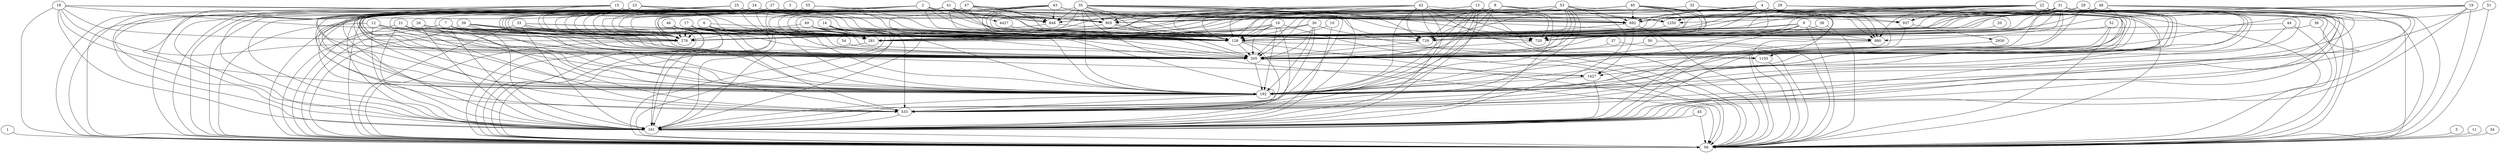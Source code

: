 strict digraph {
// Node definitions.
1 [
neuron_type=BIAS
activation_type=NullActivation
];
2 [
neuron_type=INPT
activation_type=NullActivation
];
3 [
neuron_type=INPT
activation_type=NullActivation
];
4 [
neuron_type=INPT
activation_type=NullActivation
];
5 [
neuron_type=INPT
activation_type=NullActivation
];
6 [
neuron_type=INPT
activation_type=NullActivation
];
7 [
neuron_type=INPT
activation_type=NullActivation
];
8 [
neuron_type=INPT
activation_type=NullActivation
];
9 [
neuron_type=INPT
activation_type=NullActivation
];
10 [
neuron_type=INPT
activation_type=NullActivation
];
11 [
neuron_type=INPT
activation_type=NullActivation
];
12 [
neuron_type=INPT
activation_type=NullActivation
];
13 [
neuron_type=INPT
activation_type=NullActivation
];
14 [
neuron_type=INPT
activation_type=NullActivation
];
15 [
neuron_type=INPT
activation_type=NullActivation
];
16 [
neuron_type=INPT
activation_type=NullActivation
];
17 [
neuron_type=INPT
activation_type=NullActivation
];
18 [
neuron_type=INPT
activation_type=NullActivation
];
19 [
neuron_type=INPT
activation_type=NullActivation
];
20 [
neuron_type=INPT
activation_type=NullActivation
];
21 [
neuron_type=INPT
activation_type=NullActivation
];
22 [
neuron_type=INPT
activation_type=NullActivation
];
23 [
neuron_type=INPT
activation_type=NullActivation
];
24 [
neuron_type=INPT
activation_type=NullActivation
];
25 [
neuron_type=INPT
activation_type=NullActivation
];
26 [
neuron_type=INPT
activation_type=NullActivation
];
27 [
neuron_type=INPT
activation_type=NullActivation
];
28 [
neuron_type=INPT
activation_type=NullActivation
];
29 [
neuron_type=INPT
activation_type=NullActivation
];
30 [
neuron_type=INPT
activation_type=NullActivation
];
31 [
neuron_type=INPT
activation_type=NullActivation
];
32 [
neuron_type=INPT
activation_type=NullActivation
];
33 [
neuron_type=INPT
activation_type=NullActivation
];
34 [
neuron_type=INPT
activation_type=NullActivation
];
35 [
neuron_type=INPT
activation_type=NullActivation
];
36 [
neuron_type=INPT
activation_type=NullActivation
];
37 [
neuron_type=INPT
activation_type=NullActivation
];
38 [
neuron_type=INPT
activation_type=NullActivation
];
39 [
neuron_type=INPT
activation_type=NullActivation
];
40 [
neuron_type=INPT
activation_type=NullActivation
];
41 [
neuron_type=INPT
activation_type=NullActivation
];
42 [
neuron_type=INPT
activation_type=NullActivation
];
43 [
neuron_type=INPT
activation_type=NullActivation
];
44 [
neuron_type=INPT
activation_type=NullActivation
];
45 [
neuron_type=INPT
activation_type=NullActivation
];
46 [
neuron_type=INPT
activation_type=NullActivation
];
47 [
neuron_type=INPT
activation_type=NullActivation
];
48 [
neuron_type=INPT
activation_type=NullActivation
];
49 [
neuron_type=INPT
activation_type=NullActivation
];
50 [
neuron_type=INPT
activation_type=NullActivation
];
51 [
neuron_type=INPT
activation_type=NullActivation
];
52 [
neuron_type=INPT
activation_type=NullActivation
];
53 [
neuron_type=INPT
activation_type=NullActivation
];
54 [
neuron_type=INPT
activation_type=NullActivation
];
55 [
neuron_type=INPT
activation_type=NullActivation
];
56 [
neuron_type=OUTP
activation_type=SigmoidSteepenedActivation
];
128 [
neuron_type=HIDN
activation_type=SigmoidSteepenedActivation
];
161 [
neuron_type=HIDN
activation_type=SigmoidSteepenedActivation
];
192 [
neuron_type=HIDN
activation_type=SigmoidSteepenedActivation
];
205 [
neuron_type=HIDN
activation_type=SigmoidSteepenedActivation
];
278 [
neuron_type=HIDN
activation_type=SigmoidSteepenedActivation
];
281 [
neuron_type=HIDN
activation_type=SigmoidSteepenedActivation
];
533 [
neuron_type=HIDN
activation_type=SigmoidSteepenedActivation
];
692 [
neuron_type=HIDN
activation_type=SigmoidSteepenedActivation
];
720 [
neuron_type=HIDN
activation_type=SigmoidSteepenedActivation
];
729 [
neuron_type=HIDN
activation_type=SigmoidSteepenedActivation
];
805 [
neuron_type=HIDN
activation_type=SigmoidSteepenedActivation
];
848 [
neuron_type=HIDN
activation_type=SigmoidSteepenedActivation
];
937 [
neuron_type=HIDN
activation_type=SigmoidSteepenedActivation
];
980 [
neuron_type=HIDN
activation_type=SigmoidSteepenedActivation
];
1105 [
neuron_type=HIDN
activation_type=SigmoidSteepenedActivation
];
1250 [
neuron_type=HIDN
activation_type=SigmoidSteepenedActivation
];
1427 [
neuron_type=HIDN
activation_type=SigmoidSteepenedActivation
];
2930 [
neuron_type=HIDN
activation_type=SigmoidSteepenedActivation
];
4427 [
neuron_type=HIDN
activation_type=SigmoidSteepenedActivation
];

// Edge definitions.
1 -> 56 [
weight=2.090452
recurrent=false
parameters="[0.19943209306707485 0.14163987939260894 0.11939465349804931 0.08215049435153791 0.12466560354962584 0.1593392693406656 0.19248165679945373 0.11848205386224656]"
];
2 -> 56 [
weight=1.521882
recurrent=false
parameters="[1.0044837990878153 0.1875150965835098 0.1344302417174851 0.07853322841827565 0.19159509287055354 0.12921602985661246 1.03594391593397 0.06506136567141345]"
];
2 -> 128 [
weight=5.297734
recurrent=false
parameters="[0.3695059853166138 0.3357962232617804 0.2120306614041415 0.14529520472605173 0.17619823889187908 0.07835960354560817 0.111174461281569 0.21925514506168414]"
];
2 -> 161 [
weight=0.733495
recurrent=false
parameters="[1.3010264374568727 0.057167156001502684 0.44475632352236016 0.16521062789420557 0.08319315398985017 0.24809904582801803 0.16135298733222528 0.10005192565357185]"
];
2 -> 192 [
weight=1.959004
recurrent=false
parameters="[0.9909770129330289 0.06540432527354512 0.06093688961011606 0.11371181287233892 0.27874772017603466 0.13368981583118467 0.13348300658962367 0.23298084866271024]"
];
2 -> 205 [
weight=-1.483041
recurrent=false
parameters="[1.0044837990878153 0.1875150965835098 0.1344302417174851 0.07853322841827565 0.19159509287055354 0.12921602985661246 1.03594391593397 0.06506136567141345]"
];
2 -> 278 [
weight=2.239729
recurrent=false
parameters="[0.2753459627033715 0.12254920309677901 0.16793017535070565 0.11432577290529329 0.17264267957266982 0.1266246949668935 0.13716371036301572 0.21449747389561652]"
];
2 -> 281 [
weight=0.017838
recurrent=false
parameters="[1.3371299366021394 0.09753891705350709 0.04494857532385612 0.1281953044601791 0.4918097815712363 0.06045944148887059 0.09171583549637334 0.4494723602011196]"
];
2 -> 533 [
weight=-1.113038
recurrent=false
parameters="[1.0073264315142072 0.3559980217804837 0.4620574392158041 0.18640554132815695 0.10831084317781949 0.19510868594924452 0.21032298466769112 0.10916606793783182]"
];
2 -> 692 [
weight=5.238343
recurrent=false
parameters="[1.0044837990878153 0.1875150965835098 0.1344302417174851 0.07853322841827565 0.19159509287055354 0.12921602985661246 1.03594391593397 0.06506136567141345]"
];
2 -> 720 [
weight=1.863206
recurrent=false
parameters="[0.9337216324463717 0.11438206694876307 0.18374727615340533 0.24239997978045874 0.21293949994493797 0.13866426326589854 0.11364703045972684 0.149766811756383]"
];
2 -> 729 [
weight=-4.110423
recurrent=false
parameters="[0.9337216324463717 0.11438206694876307 0.18374727615340533 0.24239997978045874 0.21293949994493797 0.13866426326589854 0.11364703045972684 0.149766811756383]"
];
2 -> 805 [
weight=1.688819
recurrent=false
parameters="[0.9811406290890717 0.18792663973543586 0.22158719811883681 0.3043919587173103 0.11529601357030347 0.2512337552729885 0.4632574219241521 0.2577970131460936]"
];
2 -> 848 [
weight=1.745759
recurrent=false
parameters="[0.3695059853166138 0.3357962232617804 0.2120306614041415 0.14529520472605173 0.17619823889187908 0.07835960354560817 0.111174461281569 0.21925514506168414]"
];
3 -> 278 [
weight=-1.289359
recurrent=false
parameters="[0.34868000682418515 0.25492998264812894 0.1627250449465968 0.2407195555016826 0.1811876382224012 0.16127652080263286 0.22241901632107758 0.1429324532597131]"
];
4 -> 56 [
weight=-1.392962
recurrent=false
parameters="[0.9909770129330289 0.06540432527354512 0.06093688961011606 0.11371181287233892 0.27874772017603466 0.13368981583118467 0.13348300658962367 0.23298084866271024]"
];
4 -> 128 [
weight=3.641016
recurrent=false
parameters="[1.6992653611128667 0.1838610407505559 0.07664057047898337 0.13217525842409394 0.052361828789206116 0.30391866617361535 0.03965899816351263 0.18698988376224523]"
];
4 -> 161 [
weight=2.304253
recurrent=false
parameters="[1.0044837990878153 0.1875150965835098 0.1344302417174851 0.07853322841827565 0.19159509287055354 0.12921602985661246 1.03594391593397 0.06506136567141345]"
];
4 -> 192 [
weight=-4.853437
recurrent=false
parameters="[0.19943209306707485 0.14163987939260894 0.11939465349804931 0.08215049435153791 0.12466560354962584 0.1593392693406656 0.19248165679945373 0.11848205386224656]"
];
4 -> 205 [
weight=4.004051
recurrent=false
parameters="[1.3371299366021394 0.09753891705350709 0.04494857532385612 0.1281953044601791 0.4918097815712363 0.06045944148887059 0.09171583549637334 0.4494723602011196]"
];
4 -> 278 [
weight=1.964456
recurrent=false
parameters="[0.3695059853166138 0.3357962232617804 0.2120306614041415 0.14529520472605173 0.17619823889187908 0.07835960354560817 0.111174461281569 0.21925514506168414]"
];
4 -> 281 [
weight=0.424242
recurrent=false
parameters="[0.19943209306707485 0.14163987939260894 0.11939465349804931 0.08215049435153791 0.12466560354962584 0.1593392693406656 0.19248165679945373 0.11848205386224656]"
];
4 -> 533 [
weight=-0.234079
recurrent=false
parameters="[1.0073264315142072 0.3559980217804837 0.4620574392158041 0.18640554132815695 0.10831084317781949 0.19510868594924452 0.21032298466769112 0.10916606793783182]"
];
4 -> 692 [
weight=0.796613
recurrent=false
parameters="[0.770581325715934 0.552023666571484 0.6583940749388535 0.658241568388837 0.24835169760831632 0.6516869943244935 0.5189890454358649 0.027450793178023444]"
];
4 -> 720 [
weight=1.767502
recurrent=false
parameters="[1.0073264315142072 0.3559980217804837 0.4620574392158041 0.18640554132815695 0.10831084317781949 0.19510868594924452 0.21032298466769112 0.10916606793783182]"
];
4 -> 729 [
weight=5.056718
recurrent=false
parameters="[1.3010264374568727 0.057167156001502684 0.44475632352236016 0.16521062789420557 0.08319315398985017 0.24809904582801803 0.16135298733222528 0.10005192565357185]"
];
4 -> 805 [
weight=0.962081
recurrent=false
parameters="[1.3371299366021394 0.09753891705350709 0.04494857532385612 0.1281953044601791 0.4918097815712363 0.06045944148887059 0.09171583549637334 0.4494723602011196]"
];
4 -> 980 [
weight=2.013113
recurrent=false
parameters="[0.9811406290890717 0.18792663973543586 0.22158719811883681 0.3043919587173103 0.11529601357030347 0.2512337552729885 0.4632574219241521 0.2577970131460936]"
];
5 -> 56 [
weight=2.774921
recurrent=false
parameters="[0.9909770129330289 0.06540432527354512 0.06093688961011606 0.11371181287233892 0.27874772017603466 0.13368981583118467 0.13348300658962367 0.23298084866271024]"
];
6 -> 56 [
weight=-1.001211
recurrent=false
parameters="[0.9337216324463717 0.11438206694876307 0.18374727615340533 0.24239997978045874 0.21293949994493797 0.13866426326589854 0.11364703045972684 0.149766811756383]"
];
6 -> 128 [
weight=1.743000
recurrent=false
parameters="[1.0044837990878153 0.1875150965835098 0.1344302417174851 0.07853322841827565 0.19159509287055354 0.12921602985661246 1.03594391593397 0.06506136567141345]"
];
6 -> 161 [
weight=3.698620
recurrent=false
parameters="[1.191021509742677 0.23261982861640834 0.15502165226393919 0.28499655525200895 0.1716342260867973 0.2880555997565493 0.20965890575775536 0.09201562956601977]"
];
6 -> 192 [
weight=-1.203466
recurrent=false
parameters="[1.191021509742677 0.23261982861640834 0.15502165226393919 0.28499655525200895 0.1716342260867973 0.2880555997565493 0.20965890575775536 0.09201562956601977]"
];
6 -> 205 [
weight=-2.250885
recurrent=false
parameters="[0.9811406290890717 0.18792663973543586 0.22158719811883681 0.3043919587173103 0.11529601357030347 0.2512337552729885 0.4632574219241521 0.2577970131460936]"
];
6 -> 278 [
weight=-2.890719
recurrent=false
parameters="[1.3371299366021394 0.09753891705350709 0.04494857532385612 0.1281953044601791 0.4918097815712363 0.06045944148887059 0.09171583549637334 0.4494723602011196]"
];
6 -> 281 [
weight=1.803429
recurrent=false
parameters="[0.34868000682418515 0.25492998264812894 0.1627250449465968 0.2407195555016826 0.1811876382224012 0.16127652080263286 0.22241901632107758 0.1429324532597131]"
];
7 -> 56 [
weight=-1.336731
recurrent=false
parameters="[1.0073264315142072 0.3559980217804837 0.4620574392158041 0.18640554132815695 0.10831084317781949 0.19510868594924452 0.21032298466769112 0.10916606793783182]"
];
7 -> 128 [
weight=2.692875
recurrent=false
parameters="[0.19943209306707485 0.14163987939260894 0.11939465349804931 0.08215049435153791 0.12466560354962584 0.1593392693406656 0.19248165679945373 0.11848205386224656]"
];
7 -> 161 [
weight=1.194928
recurrent=false
parameters="[1.6992653611128667 0.1838610407505559 0.07664057047898337 0.13217525842409394 0.052361828789206116 0.30391866617361535 0.03965899816351263 0.18698988376224523]"
];
7 -> 192 [
weight=2.115173
recurrent=false
parameters="[1.0073264315142072 0.3559980217804837 0.4620574392158041 0.18640554132815695 0.10831084317781949 0.19510868594924452 0.21032298466769112 0.10916606793783182]"
];
7 -> 205 [
weight=-1.404477
recurrent=false
parameters="[0.9909770129330289 0.06540432527354512 0.06093688961011606 0.11371181287233892 0.27874772017603466 0.13368981583118467 0.13348300658962367 0.23298084866271024]"
];
7 -> 278 [
weight=-1.122484
recurrent=false
parameters="[1.6992653611128667 0.1838610407505559 0.07664057047898337 0.13217525842409394 0.052361828789206116 0.30391866617361535 0.03965899816351263 0.18698988376224523]"
];
7 -> 281 [
weight=-3.422875
recurrent=false
parameters="[1.3010264374568727 0.057167156001502684 0.44475632352236016 0.16521062789420557 0.08319315398985017 0.24809904582801803 0.16135298733222528 0.10005192565357185]"
];
7 -> 533 [
weight=-1.448463
recurrent=false
parameters="[0.2753459627033715 0.12254920309677901 0.16793017535070565 0.11432577290529329 0.17264267957266982 0.1266246949668935 0.13716371036301572 0.21449747389561652]"
];
8 -> 56 [
weight=-2.380156
recurrent=false
parameters="[1.191021509742677 0.23261982861640834 0.15502165226393919 0.28499655525200895 0.1716342260867973 0.2880555997565493 0.20965890575775536 0.09201562956601977]"
];
8 -> 128 [
weight=-4.549492
recurrent=false
parameters="[0.34868000682418515 0.25492998264812894 0.1627250449465968 0.2407195555016826 0.1811876382224012 0.16127652080263286 0.22241901632107758 0.1429324532597131]"
];
8 -> 161 [
weight=-0.202777
recurrent=false
parameters="[0.2753459627033715 0.12254920309677901 0.16793017535070565 0.11432577290529329 0.17264267957266982 0.1266246949668935 0.13716371036301572 0.21449747389561652]"
];
8 -> 192 [
weight=-1.598535
recurrent=false
parameters="[0.770581325715934 0.552023666571484 0.6583940749388535 0.658241568388837 0.24835169760831632 0.6516869943244935 0.5189890454358649 0.027450793178023444]"
];
8 -> 205 [
weight=-0.531040
recurrent=false
parameters="[1.0073264315142072 0.3559980217804837 0.4620574392158041 0.18640554132815695 0.10831084317781949 0.19510868594924452 0.21032298466769112 0.10916606793783182]"
];
8 -> 278 [
weight=4.001332
recurrent=false
parameters="[0.9811406290890717 0.18792663973543586 0.22158719811883681 0.3043919587173103 0.11529601357030347 0.2512337552729885 0.4632574219241521 0.2577970131460936]"
];
8 -> 281 [
weight=-0.871835
recurrent=false
parameters="[0.3695059853166138 0.3357962232617804 0.2120306614041415 0.14529520472605173 0.17619823889187908 0.07835960354560817 0.111174461281569 0.21925514506168414]"
];
8 -> 729 [
weight=-0.791527
recurrent=false
parameters="[1.0073264315142072 0.3559980217804837 0.4620574392158041 0.18640554132815695 0.10831084317781949 0.19510868594924452 0.21032298466769112 0.10916606793783182]"
];
8 -> 980 [
weight=-1.317661
recurrent=false
parameters="[1.3010264374568727 0.057167156001502684 0.44475632352236016 0.16521062789420557 0.08319315398985017 0.24809904582801803 0.16135298733222528 0.10005192565357185]"
];
8 -> 1250 [
weight=2.364370
recurrent=false
parameters="[0.34868000682418515 0.25492998264812894 0.1627250449465968 0.2407195555016826 0.1811876382224012 0.16127652080263286 0.22241901632107758 0.1429324532597131]"
];
9 -> 56 [
weight=2.372614
recurrent=false
parameters="[1.0044837990878153 0.1875150965835098 0.1344302417174851 0.07853322841827565 0.19159509287055354 0.12921602985661246 1.03594391593397 0.06506136567141345]"
];
9 -> 128 [
weight=-2.091560
recurrent=false
parameters="[0.9337216324463717 0.11438206694876307 0.18374727615340533 0.24239997978045874 0.21293949994493797 0.13866426326589854 0.11364703045972684 0.149766811756383]"
];
9 -> 161 [
weight=-1.092119
recurrent=false
parameters="[0.9909770129330289 0.06540432527354512 0.06093688961011606 0.11371181287233892 0.27874772017603466 0.13368981583118467 0.13348300658962367 0.23298084866271024]"
];
9 -> 192 [
weight=3.815124
recurrent=false
parameters="[0.9909770129330289 0.06540432527354512 0.06093688961011606 0.11371181287233892 0.27874772017603466 0.13368981583118467 0.13348300658962367 0.23298084866271024]"
];
9 -> 205 [
weight=1.114278
recurrent=false
parameters="[0.9909770129330289 0.06540432527354512 0.06093688961011606 0.11371181287233892 0.27874772017603466 0.13368981583118467 0.13348300658962367 0.23298084866271024]"
];
9 -> 281 [
weight=-1.993467
recurrent=false
parameters="[0.770581325715934 0.552023666571484 0.6583940749388535 0.658241568388837 0.24835169760831632 0.6516869943244935 0.5189890454358649 0.027450793178023444]"
];
9 -> 720 [
weight=3.943805
recurrent=false
parameters="[0.9909770129330289 0.06540432527354512 0.06093688961011606 0.11371181287233892 0.27874772017603466 0.13368981583118467 0.13348300658962367 0.23298084866271024]"
];
9 -> 980 [
weight=0.937026
recurrent=false
parameters="[0.19943209306707485 0.14163987939260894 0.11939465349804931 0.08215049435153791 0.12466560354962584 0.1593392693406656 0.19248165679945373 0.11848205386224656]"
];
10 -> 128 [
weight=-1.684459
recurrent=false
parameters="[0.9811406290890717 0.18792663973543586 0.22158719811883681 0.3043919587173103 0.11529601357030347 0.2512337552729885 0.4632574219241521 0.2577970131460936]"
];
10 -> 161 [
weight=-1.698205
recurrent=false
parameters="[0.3695059853166138 0.3357962232617804 0.2120306614041415 0.14529520472605173 0.17619823889187908 0.07835960354560817 0.111174461281569 0.21925514506168414]"
];
11 -> 56 [
weight=2.403963
recurrent=false
parameters="[1.0044837990878153 0.1875150965835098 0.1344302417174851 0.07853322841827565 0.19159509287055354 0.12921602985661246 1.03594391593397 0.06506136567141345]"
];
12 -> 56 [
weight=1.741746
recurrent=false
parameters="[0.9337216324463717 0.11438206694876307 0.18374727615340533 0.24239997978045874 0.21293949994493797 0.13866426326589854 0.11364703045972684 0.149766811756383]"
];
12 -> 128 [
weight=0.167236
recurrent=false
parameters="[0.2753459627033715 0.12254920309677901 0.16793017535070565 0.11432577290529329 0.17264267957266982 0.1266246949668935 0.13716371036301572 0.21449747389561652]"
];
12 -> 161 [
weight=3.960035
recurrent=false
parameters="[0.9811406290890717 0.18792663973543586 0.22158719811883681 0.3043919587173103 0.11529601357030347 0.2512337552729885 0.4632574219241521 0.2577970131460936]"
];
12 -> 192 [
weight=-1.896365
recurrent=false
parameters="[0.19943209306707485 0.14163987939260894 0.11939465349804931 0.08215049435153791 0.12466560354962584 0.1593392693406656 0.19248165679945373 0.11848205386224656]"
];
12 -> 205 [
weight=0.624765
recurrent=false
parameters="[1.191021509742677 0.23261982861640834 0.15502165226393919 0.28499655525200895 0.1716342260867973 0.2880555997565493 0.20965890575775536 0.09201562956601977]"
];
12 -> 278 [
weight=2.915852
recurrent=false
parameters="[0.9337216324463717 0.11438206694876307 0.18374727615340533 0.24239997978045874 0.21293949994493797 0.13866426326589854 0.11364703045972684 0.149766811756383]"
];
13 -> 56 [
weight=0.253216
recurrent=false
parameters="[0.34868000682418515 0.25492998264812894 0.1627250449465968 0.2407195555016826 0.1811876382224012 0.16127652080263286 0.22241901632107758 0.1429324532597131]"
];
13 -> 128 [
weight=0.651543
recurrent=false
parameters="[0.9337216324463717 0.11438206694876307 0.18374727615340533 0.24239997978045874 0.21293949994493797 0.13866426326589854 0.11364703045972684 0.149766811756383]"
];
13 -> 161 [
weight=1.632769
recurrent=false
parameters="[1.3010264374568727 0.057167156001502684 0.44475632352236016 0.16521062789420557 0.08319315398985017 0.24809904582801803 0.16135298733222528 0.10005192565357185]"
];
13 -> 192 [
weight=2.701294
recurrent=false
parameters="[0.9909770129330289 0.06540432527354512 0.06093688961011606 0.11371181287233892 0.27874772017603466 0.13368981583118467 0.13348300658962367 0.23298084866271024]"
];
13 -> 205 [
weight=-1.059318
recurrent=false
parameters="[0.3695059853166138 0.3357962232617804 0.2120306614041415 0.14529520472605173 0.17619823889187908 0.07835960354560817 0.111174461281569 0.21925514506168414]"
];
13 -> 278 [
weight=-1.515927
recurrent=false
parameters="[0.2753459627033715 0.12254920309677901 0.16793017535070565 0.11432577290529329 0.17264267957266982 0.1266246949668935 0.13716371036301572 0.21449747389561652]"
];
13 -> 281 [
weight=-3.189202
recurrent=false
parameters="[1.0044837990878153 0.1875150965835098 0.1344302417174851 0.07853322841827565 0.19159509287055354 0.12921602985661246 1.03594391593397 0.06506136567141345]"
];
13 -> 533 [
weight=1.453040
recurrent=false
parameters="[0.9909770129330289 0.06540432527354512 0.06093688961011606 0.11371181287233892 0.27874772017603466 0.13368981583118467 0.13348300658962367 0.23298084866271024]"
];
13 -> 692 [
weight=-3.053133
recurrent=false
parameters="[0.9811406290890717 0.18792663973543586 0.22158719811883681 0.3043919587173103 0.11529601357030347 0.2512337552729885 0.4632574219241521 0.2577970131460936]"
];
13 -> 720 [
weight=-1.893894
recurrent=false
parameters="[1.6992653611128667 0.1838610407505559 0.07664057047898337 0.13217525842409394 0.052361828789206116 0.30391866617361535 0.03965899816351263 0.18698988376224523]"
];
13 -> 729 [
weight=1.614256
recurrent=false
parameters="[0.9811406290890717 0.18792663973543586 0.22158719811883681 0.3043919587173103 0.11529601357030347 0.2512337552729885 0.4632574219241521 0.2577970131460936]"
];
13 -> 805 [
weight=-0.479425
recurrent=false
parameters="[0.770581325715934 0.552023666571484 0.6583940749388535 0.658241568388837 0.24835169760831632 0.6516869943244935 0.5189890454358649 0.027450793178023444]"
];
14 -> 56 [
weight=1.676527
recurrent=false
parameters="[0.19943209306707485 0.14163987939260894 0.11939465349804931 0.08215049435153791 0.12466560354962584 0.1593392693406656 0.19248165679945373 0.11848205386224656]"
];
14 -> 128 [
weight=2.156207
recurrent=false
parameters="[0.19943209306707485 0.14163987939260894 0.11939465349804931 0.08215049435153791 0.12466560354962584 0.1593392693406656 0.19248165679945373 0.11848205386224656]"
];
14 -> 161 [
weight=-0.302861
recurrent=false
parameters="[0.770581325715934 0.552023666571484 0.6583940749388535 0.658241568388837 0.24835169760831632 0.6516869943244935 0.5189890454358649 0.027450793178023444]"
];
14 -> 205 [
weight=0.592818
recurrent=false
parameters="[1.3010264374568727 0.057167156001502684 0.44475632352236016 0.16521062789420557 0.08319315398985017 0.24809904582801803 0.16135298733222528 0.10005192565357185]"
];
14 -> 281 [
weight=1.547062
recurrent=false
parameters="[1.3010264374568727 0.057167156001502684 0.44475632352236016 0.16521062789420557 0.08319315398985017 0.24809904582801803 0.16135298733222528 0.10005192565357185]"
];
15 -> 56 [
weight=-1.001399
recurrent=false
parameters="[0.778601655685055 0.24320463654991906 0.12289242100598424 0.16067982913031204 0.13688375911576253 0.20445018360772776 0.2160899552785458 0.13412246048123752]"
];
15 -> 128 [
weight=-3.385831
recurrent=false
parameters="[0.2753459627033715 0.12254920309677901 0.16793017535070565 0.11432577290529329 0.17264267957266982 0.1266246949668935 0.13716371036301572 0.21449747389561652]"
];
15 -> 161 [
weight=1.322671
recurrent=false
parameters="[1.3010264374568727 0.057167156001502684 0.44475632352236016 0.16521062789420557 0.08319315398985017 0.24809904582801803 0.16135298733222528 0.10005192565357185]"
];
15 -> 192 [
weight=-0.093826
recurrent=false
parameters="[1.6992653611128667 0.1838610407505559 0.07664057047898337 0.13217525842409394 0.052361828789206116 0.30391866617361535 0.03965899816351263 0.18698988376224523]"
];
15 -> 205 [
weight=0.986791
recurrent=false
parameters="[1.0073264315142072 0.3559980217804837 0.4620574392158041 0.18640554132815695 0.10831084317781949 0.19510868594924452 0.21032298466769112 0.10916606793783182]"
];
15 -> 278 [
weight=1.405011
recurrent=false
parameters="[0.778601655685055 0.24320463654991906 0.12289242100598424 0.16067982913031204 0.13688375911576253 0.20445018360772776 0.2160899552785458 0.13412246048123752]"
];
15 -> 281 [
weight=2.992425
recurrent=false
parameters="[1.191021509742677 0.23261982861640834 0.15502165226393919 0.28499655525200895 0.1716342260867973 0.2880555997565493 0.20965890575775536 0.09201562956601977]"
];
15 -> 805 [
weight=1.161584
recurrent=false
parameters="[0.19943209306707485 0.14163987939260894 0.11939465349804931 0.08215049435153791 0.12466560354962584 0.1593392693406656 0.19248165679945373 0.11848205386224656]"
];
16 -> 56 [
weight=-0.509086
recurrent=false
parameters="[1.191021509742677 0.23261982861640834 0.15502165226393919 0.28499655525200895 0.1716342260867973 0.2880555997565493 0.20965890575775536 0.09201562956601977]"
];
16 -> 128 [
weight=1.255730
recurrent=false
parameters="[1.3010264374568727 0.057167156001502684 0.44475632352236016 0.16521062789420557 0.08319315398985017 0.24809904582801803 0.16135298733222528 0.10005192565357185]"
];
16 -> 161 [
weight=1.629064
recurrent=false
parameters="[0.9811406290890717 0.18792663973543586 0.22158719811883681 0.3043919587173103 0.11529601357030347 0.2512337552729885 0.4632574219241521 0.2577970131460936]"
];
16 -> 192 [
weight=4.609919
recurrent=false
parameters="[1.3010264374568727 0.057167156001502684 0.44475632352236016 0.16521062789420557 0.08319315398985017 0.24809904582801803 0.16135298733222528 0.10005192565357185]"
];
16 -> 205 [
weight=-0.695064
recurrent=false
parameters="[1.3010264374568727 0.057167156001502684 0.44475632352236016 0.16521062789420557 0.08319315398985017 0.24809904582801803 0.16135298733222528 0.10005192565357185]"
];
16 -> 278 [
weight=2.257454
recurrent=false
parameters="[1.3010264374568727 0.057167156001502684 0.44475632352236016 0.16521062789420557 0.08319315398985017 0.24809904582801803 0.16135298733222528 0.10005192565357185]"
];
16 -> 281 [
weight=-2.032429
recurrent=false
parameters="[0.9337216324463717 0.11438206694876307 0.18374727615340533 0.24239997978045874 0.21293949994493797 0.13866426326589854 0.11364703045972684 0.149766811756383]"
];
17 -> 56 [
weight=-1.686972
recurrent=false
parameters="[0.9811406290890717 0.18792663973543586 0.22158719811883681 0.3043919587173103 0.11529601357030347 0.2512337552729885 0.4632574219241521 0.2577970131460936]"
];
17 -> 128 [
weight=0.579378
recurrent=false
parameters="[1.191021509742677 0.23261982861640834 0.15502165226393919 0.28499655525200895 0.1716342260867973 0.2880555997565493 0.20965890575775536 0.09201562956601977]"
];
17 -> 161 [
weight=1.373254
recurrent=false
parameters="[0.778601655685055 0.24320463654991906 0.12289242100598424 0.16067982913031204 0.13688375911576253 0.20445018360772776 0.2160899552785458 0.13412246048123752]"
];
17 -> 192 [
weight=2.495080
recurrent=false
parameters="[0.9811406290890717 0.18792663973543586 0.22158719811883681 0.3043919587173103 0.11529601357030347 0.2512337552729885 0.4632574219241521 0.2577970131460936]"
];
17 -> 205 [
weight=-1.799508
recurrent=false
parameters="[0.2753459627033715 0.12254920309677901 0.16793017535070565 0.11432577290529329 0.17264267957266982 0.1266246949668935 0.13716371036301572 0.21449747389561652]"
];
17 -> 278 [
weight=0.888931
recurrent=false
parameters="[0.9337216324463717 0.11438206694876307 0.18374727615340533 0.24239997978045874 0.21293949994493797 0.13866426326589854 0.11364703045972684 0.149766811756383]"
];
17 -> 281 [
weight=-4.280930
recurrent=false
parameters="[1.6992653611128667 0.1838610407505559 0.07664057047898337 0.13217525842409394 0.052361828789206116 0.30391866617361535 0.03965899816351263 0.18698988376224523]"
];
17 -> 1105 [
weight=1.037255
recurrent=false
parameters="[1.3010264374568727 0.057167156001502684 0.44475632352236016 0.16521062789420557 0.08319315398985017 0.24809904582801803 0.16135298733222528 0.10005192565357185]"
];
18 -> 56 [
weight=3.373366
recurrent=false
parameters="[0.2753459627033715 0.12254920309677901 0.16793017535070565 0.11432577290529329 0.17264267957266982 0.1266246949668935 0.13716371036301572 0.21449747389561652]"
];
18 -> 128 [
weight=-0.052255
recurrent=false
parameters="[0.2753459627033715 0.12254920309677901 0.16793017535070565 0.11432577290529329 0.17264267957266982 0.1266246949668935 0.13716371036301572 0.21449747389561652]"
];
18 -> 161 [
weight=0.445223
recurrent=false
parameters="[1.0044837990878153 0.1875150965835098 0.1344302417174851 0.07853322841827565 0.19159509287055354 0.12921602985661246 1.03594391593397 0.06506136567141345]"
];
18 -> 192 [
weight=-0.422195
recurrent=false
parameters="[0.3695059853166138 0.3357962232617804 0.2120306614041415 0.14529520472605173 0.17619823889187908 0.07835960354560817 0.111174461281569 0.21925514506168414]"
];
18 -> 205 [
weight=5.403835
recurrent=false
parameters="[1.191021509742677 0.23261982861640834 0.15502165226393919 0.28499655525200895 0.1716342260867973 0.2880555997565493 0.20965890575775536 0.09201562956601977]"
];
18 -> 278 [
weight=4.926548
recurrent=false
parameters="[0.34868000682418515 0.25492998264812894 0.1627250449465968 0.2407195555016826 0.1811876382224012 0.16127652080263286 0.22241901632107758 0.1429324532597131]"
];
18 -> 281 [
weight=-2.590694
recurrent=false
parameters="[0.9337216324463717 0.11438206694876307 0.18374727615340533 0.24239997978045874 0.21293949994493797 0.13866426326589854 0.11364703045972684 0.149766811756383]"
];
18 -> 848 [
weight=3.104934
recurrent=false
parameters="[1.3010264374568727 0.057167156001502684 0.44475632352236016 0.16521062789420557 0.08319315398985017 0.24809904582801803 0.16135298733222528 0.10005192565357185]"
];
19 -> 56 [
weight=3.022522
recurrent=false
parameters="[0.778601655685055 0.24320463654991906 0.12289242100598424 0.16067982913031204 0.13688375911576253 0.20445018360772776 0.2160899552785458 0.13412246048123752]"
];
19 -> 128 [
weight=-3.705116
recurrent=false
parameters="[1.191021509742677 0.23261982861640834 0.15502165226393919 0.28499655525200895 0.1716342260867973 0.2880555997565493 0.20965890575775536 0.09201562956601977]"
];
19 -> 161 [
weight=0.446714
recurrent=false
parameters="[1.3371299366021394 0.09753891705350709 0.04494857532385612 0.1281953044601791 0.4918097815712363 0.06045944148887059 0.09171583549637334 0.4494723602011196]"
];
19 -> 192 [
weight=-0.585090
recurrent=false
parameters="[0.2753459627033715 0.12254920309677901 0.16793017535070565 0.11432577290529329 0.17264267957266982 0.1266246949668935 0.13716371036301572 0.21449747389561652]"
];
19 -> 205 [
weight=0.776987
recurrent=false
parameters="[0.19943209306707485 0.14163987939260894 0.11939465349804931 0.08215049435153791 0.12466560354962584 0.1593392693406656 0.19248165679945373 0.11848205386224656]"
];
19 -> 692 [
weight=-0.599042
recurrent=false
parameters="[0.2753459627033715 0.12254920309677901 0.16793017535070565 0.11432577290529329 0.17264267957266982 0.1266246949668935 0.13716371036301572 0.21449747389561652]"
];
20 -> 128 [
weight=0.187613
recurrent=false
parameters="[0.9909770129330289 0.06540432527354512 0.06093688961011606 0.11371181287233892 0.27874772017603466 0.13368981583118467 0.13348300658962367 0.23298084866271024]"
];
21 -> 56 [
weight=-2.705666
recurrent=false
parameters="[1.0044837990878153 0.1875150965835098 0.1344302417174851 0.07853322841827565 0.19159509287055354 0.12921602985661246 1.03594391593397 0.06506136567141345]"
];
21 -> 128 [
weight=-5.028215
recurrent=false
parameters="[0.3695059853166138 0.3357962232617804 0.2120306614041415 0.14529520472605173 0.17619823889187908 0.07835960354560817 0.111174461281569 0.21925514506168414]"
];
21 -> 161 [
weight=-2.380392
recurrent=false
parameters="[0.9337216324463717 0.11438206694876307 0.18374727615340533 0.24239997978045874 0.21293949994493797 0.13866426326589854 0.11364703045972684 0.149766811756383]"
];
21 -> 192 [
weight=1.088214
recurrent=false
parameters="[1.191021509742677 0.23261982861640834 0.15502165226393919 0.28499655525200895 0.1716342260867973 0.2880555997565493 0.20965890575775536 0.09201562956601977]"
];
21 -> 205 [
weight=-0.779300
recurrent=false
parameters="[1.6992653611128667 0.1838610407505559 0.07664057047898337 0.13217525842409394 0.052361828789206116 0.30391866617361535 0.03965899816351263 0.18698988376224523]"
];
21 -> 278 [
weight=-2.999438
recurrent=false
parameters="[1.6992653611128667 0.1838610407505559 0.07664057047898337 0.13217525842409394 0.052361828789206116 0.30391866617361535 0.03965899816351263 0.18698988376224523]"
];
21 -> 281 [
weight=0.973676
recurrent=false
parameters="[0.34868000682418515 0.25492998264812894 0.1627250449465968 0.2407195555016826 0.1811876382224012 0.16127652080263286 0.22241901632107758 0.1429324532597131]"
];
21 -> 533 [
weight=8.334024
recurrent=false
parameters="[0.19943209306707485 0.14163987939260894 0.11939465349804931 0.08215049435153791 0.12466560354962584 0.1593392693406656 0.19248165679945373 0.11848205386224656]"
];
22 -> 56 [
weight=-0.803179
recurrent=false
parameters="[0.9909770129330289 0.06540432527354512 0.06093688961011606 0.11371181287233892 0.27874772017603466 0.13368981583118467 0.13348300658962367 0.23298084866271024]"
];
22 -> 128 [
weight=-0.936899
recurrent=false
parameters="[0.778601655685055 0.24320463654991906 0.12289242100598424 0.16067982913031204 0.13688375911576253 0.20445018360772776 0.2160899552785458 0.13412246048123752]"
];
22 -> 161 [
weight=2.314627
recurrent=false
parameters="[1.3010264374568727 0.057167156001502684 0.44475632352236016 0.16521062789420557 0.08319315398985017 0.24809904582801803 0.16135298733222528 0.10005192565357185]"
];
22 -> 192 [
weight=-2.363631
recurrent=false
parameters="[1.0044837990878153 0.1875150965835098 0.1344302417174851 0.07853322841827565 0.19159509287055354 0.12921602985661246 1.03594391593397 0.06506136567141345]"
];
22 -> 205 [
weight=1.652875
recurrent=false
parameters="[1.3371299366021394 0.09753891705350709 0.04494857532385612 0.1281953044601791 0.4918097815712363 0.06045944148887059 0.09171583549637334 0.4494723602011196]"
];
22 -> 278 [
weight=0.144120
recurrent=false
parameters="[1.6992653611128667 0.1838610407505559 0.07664057047898337 0.13217525842409394 0.052361828789206116 0.30391866617361535 0.03965899816351263 0.18698988376224523]"
];
22 -> 281 [
weight=-1.511857
recurrent=false
parameters="[0.34868000682418515 0.25492998264812894 0.1627250449465968 0.2407195555016826 0.1811876382224012 0.16127652080263286 0.22241901632107758 0.1429324532597131]"
];
22 -> 533 [
weight=-0.753971
recurrent=false
parameters="[0.9811406290890717 0.18792663973543586 0.22158719811883681 0.3043919587173103 0.11529601357030347 0.2512337552729885 0.4632574219241521 0.2577970131460936]"
];
22 -> 692 [
weight=-0.885263
recurrent=false
parameters="[0.34868000682418515 0.25492998264812894 0.1627250449465968 0.2407195555016826 0.1811876382224012 0.16127652080263286 0.22241901632107758 0.1429324532597131]"
];
22 -> 720 [
weight=-0.659697
recurrent=false
parameters="[0.19943209306707485 0.14163987939260894 0.11939465349804931 0.08215049435153791 0.12466560354962584 0.1593392693406656 0.19248165679945373 0.11848205386224656]"
];
22 -> 729 [
weight=0.030297
recurrent=false
parameters="[0.778601655685055 0.24320463654991906 0.12289242100598424 0.16067982913031204 0.13688375911576253 0.20445018360772776 0.2160899552785458 0.13412246048123752]"
];
22 -> 805 [
weight=-1.845339
recurrent=false
parameters="[0.9811406290890717 0.18792663973543586 0.22158719811883681 0.3043919587173103 0.11529601357030347 0.2512337552729885 0.4632574219241521 0.2577970131460936]"
];
22 -> 848 [
weight=-1.067522
recurrent=false
parameters="[1.0073264315142072 0.3559980217804837 0.4620574392158041 0.18640554132815695 0.10831084317781949 0.19510868594924452 0.21032298466769112 0.10916606793783182]"
];
22 -> 937 [
weight=1.541805
recurrent=false
parameters="[0.9811406290890717 0.18792663973543586 0.22158719811883681 0.3043919587173103 0.11529601357030347 0.2512337552729885 0.4632574219241521 0.2577970131460936]"
];
22 -> 980 [
weight=-0.505427
recurrent=false
parameters="[0.19943209306707485 0.14163987939260894 0.11939465349804931 0.08215049435153791 0.12466560354962584 0.1593392693406656 0.19248165679945373 0.11848205386224656]"
];
22 -> 1105 [
weight=0.156306
recurrent=false
parameters="[0.778601655685055 0.24320463654991906 0.12289242100598424 0.16067982913031204 0.13688375911576253 0.20445018360772776 0.2160899552785458 0.13412246048123752]"
];
22 -> 1250 [
weight=-1.500628
recurrent=false
parameters="[1.0044837990878153 0.1875150965835098 0.1344302417174851 0.07853322841827565 0.19159509287055354 0.12921602985661246 1.03594391593397 0.06506136567141345]"
];
22 -> 1427 [
weight=0.208200
recurrent=false
parameters="[1.191021509742677 0.23261982861640834 0.15502165226393919 0.28499655525200895 0.1716342260867973 0.2880555997565493 0.20965890575775536 0.09201562956601977]"
];
23 -> 56 [
weight=-2.746765
recurrent=false
parameters="[1.3371299366021394 0.09753891705350709 0.04494857532385612 0.1281953044601791 0.4918097815712363 0.06045944148887059 0.09171583549637334 0.4494723602011196]"
];
23 -> 128 [
weight=-2.483558
recurrent=false
parameters="[1.3010264374568727 0.057167156001502684 0.44475632352236016 0.16521062789420557 0.08319315398985017 0.24809904582801803 0.16135298733222528 0.10005192565357185]"
];
23 -> 161 [
weight=-0.169968
recurrent=false
parameters="[1.3010264374568727 0.057167156001502684 0.44475632352236016 0.16521062789420557 0.08319315398985017 0.24809904582801803 0.16135298733222528 0.10005192565357185]"
];
23 -> 192 [
weight=1.509297
recurrent=false
parameters="[1.3371299366021394 0.09753891705350709 0.04494857532385612 0.1281953044601791 0.4918097815712363 0.06045944148887059 0.09171583549637334 0.4494723602011196]"
];
23 -> 205 [
weight=-3.749862
recurrent=false
parameters="[1.191021509742677 0.23261982861640834 0.15502165226393919 0.28499655525200895 0.1716342260867973 0.2880555997565493 0.20965890575775536 0.09201562956601977]"
];
23 -> 278 [
weight=0.293711
recurrent=false
parameters="[1.0073264315142072 0.3559980217804837 0.4620574392158041 0.18640554132815695 0.10831084317781949 0.19510868594924452 0.21032298466769112 0.10916606793783182]"
];
23 -> 281 [
weight=-0.235175
recurrent=false
parameters="[1.6992653611128667 0.1838610407505559 0.07664057047898337 0.13217525842409394 0.052361828789206116 0.30391866617361535 0.03965899816351263 0.18698988376224523]"
];
23 -> 805 [
weight=-0.096477
recurrent=false
parameters="[1.191021509742677 0.23261982861640834 0.15502165226393919 0.28499655525200895 0.1716342260867973 0.2880555997565493 0.20965890575775536 0.09201562956601977]"
];
24 -> 56 [
weight=-2.309070
recurrent=false
parameters="[0.34868000682418515 0.25492998264812894 0.1627250449465968 0.2407195555016826 0.1811876382224012 0.16127652080263286 0.22241901632107758 0.1429324532597131]"
];
24 -> 128 [
weight=1.453269
recurrent=false
parameters="[1.3371299366021394 0.09753891705350709 0.04494857532385612 0.1281953044601791 0.4918097815712363 0.06045944148887059 0.09171583549637334 0.4494723602011196]"
];
24 -> 161 [
weight=-0.873880
recurrent=false
parameters="[0.770581325715934 0.552023666571484 0.6583940749388535 0.658241568388837 0.24835169760831632 0.6516869943244935 0.5189890454358649 0.027450793178023444]"
];
24 -> 192 [
weight=-0.556322
recurrent=false
parameters="[0.2753459627033715 0.12254920309677901 0.16793017535070565 0.11432577290529329 0.17264267957266982 0.1266246949668935 0.13716371036301572 0.21449747389561652]"
];
24 -> 205 [
weight=-0.859852
recurrent=false
parameters="[0.34868000682418515 0.25492998264812894 0.1627250449465968 0.2407195555016826 0.1811876382224012 0.16127652080263286 0.22241901632107758 0.1429324532597131]"
];
24 -> 278 [
weight=2.195703
recurrent=false
parameters="[0.770581325715934 0.552023666571484 0.6583940749388535 0.658241568388837 0.24835169760831632 0.6516869943244935 0.5189890454358649 0.027450793178023444]"
];
24 -> 281 [
weight=2.251286
recurrent=false
parameters="[0.9909770129330289 0.06540432527354512 0.06093688961011606 0.11371181287233892 0.27874772017603466 0.13368981583118467 0.13348300658962367 0.23298084866271024]"
];
24 -> 805 [
weight=1.954386
recurrent=false
parameters="[0.9909770129330289 0.06540432527354512 0.06093688961011606 0.11371181287233892 0.27874772017603466 0.13368981583118467 0.13348300658962367 0.23298084866271024]"
];
25 -> 56 [
weight=1.345132
recurrent=false
parameters="[0.778601655685055 0.24320463654991906 0.12289242100598424 0.16067982913031204 0.13688375911576253 0.20445018360772776 0.2160899552785458 0.13412246048123752]"
];
25 -> 128 [
weight=-2.102204
recurrent=false
parameters="[0.2753459627033715 0.12254920309677901 0.16793017535070565 0.11432577290529329 0.17264267957266982 0.1266246949668935 0.13716371036301572 0.21449747389561652]"
];
25 -> 161 [
weight=-1.593329
recurrent=false
parameters="[0.9909770129330289 0.06540432527354512 0.06093688961011606 0.11371181287233892 0.27874772017603466 0.13368981583118467 0.13348300658962367 0.23298084866271024]"
];
25 -> 192 [
weight=0.697184
recurrent=false
parameters="[0.34868000682418515 0.25492998264812894 0.1627250449465968 0.2407195555016826 0.1811876382224012 0.16127652080263286 0.22241901632107758 0.1429324532597131]"
];
25 -> 205 [
weight=-2.132464
recurrent=false
parameters="[0.19943209306707485 0.14163987939260894 0.11939465349804931 0.08215049435153791 0.12466560354962584 0.1593392693406656 0.19248165679945373 0.11848205386224656]"
];
25 -> 278 [
weight=-2.143384
recurrent=false
parameters="[0.778601655685055 0.24320463654991906 0.12289242100598424 0.16067982913031204 0.13688375911576253 0.20445018360772776 0.2160899552785458 0.13412246048123752]"
];
25 -> 281 [
weight=3.237871
recurrent=false
parameters="[0.3695059853166138 0.3357962232617804 0.2120306614041415 0.14529520472605173 0.17619823889187908 0.07835960354560817 0.111174461281569 0.21925514506168414]"
];
25 -> 533 [
weight=-0.219804
recurrent=false
parameters="[0.19943209306707485 0.14163987939260894 0.11939465349804931 0.08215049435153791 0.12466560354962584 0.1593392693406656 0.19248165679945373 0.11848205386224656]"
];
25 -> 692 [
weight=4.259735
recurrent=false
parameters="[0.778601655685055 0.24320463654991906 0.12289242100598424 0.16067982913031204 0.13688375911576253 0.20445018360772776 0.2160899552785458 0.13412246048123752]"
];
26 -> 56 [
weight=-3.611982
recurrent=false
parameters="[0.778601655685055 0.24320463654991906 0.12289242100598424 0.16067982913031204 0.13688375911576253 0.20445018360772776 0.2160899552785458 0.13412246048123752]"
];
26 -> 128 [
weight=1.395899
recurrent=false
parameters="[0.34868000682418515 0.25492998264812894 0.1627250449465968 0.2407195555016826 0.1811876382224012 0.16127652080263286 0.22241901632107758 0.1429324532597131]"
];
26 -> 161 [
weight=5.107185
recurrent=false
parameters="[0.778601655685055 0.24320463654991906 0.12289242100598424 0.16067982913031204 0.13688375911576253 0.20445018360772776 0.2160899552785458 0.13412246048123752]"
];
26 -> 192 [
weight=3.603047
recurrent=false
parameters="[0.3695059853166138 0.3357962232617804 0.2120306614041415 0.14529520472605173 0.17619823889187908 0.07835960354560817 0.111174461281569 0.21925514506168414]"
];
26 -> 205 [
weight=-2.256045
recurrent=false
parameters="[1.0044837990878153 0.1875150965835098 0.1344302417174851 0.07853322841827565 0.19159509287055354 0.12921602985661246 1.03594391593397 0.06506136567141345]"
];
26 -> 278 [
weight=-1.278877
recurrent=false
parameters="[0.9811406290890717 0.18792663973543586 0.22158719811883681 0.3043919587173103 0.11529601357030347 0.2512337552729885 0.4632574219241521 0.2577970131460936]"
];
27 -> 56 [
weight=-1.157786
recurrent=false
parameters="[1.0073264315142072 0.3559980217804837 0.4620574392158041 0.18640554132815695 0.10831084317781949 0.19510868594924452 0.21032298466769112 0.10916606793783182]"
];
27 -> 128 [
weight=-0.823893
recurrent=false
parameters="[0.9337216324463717 0.11438206694876307 0.18374727615340533 0.24239997978045874 0.21293949994493797 0.13866426326589854 0.11364703045972684 0.149766811756383]"
];
27 -> 161 [
weight=-1.505378
recurrent=false
parameters="[0.2753459627033715 0.12254920309677901 0.16793017535070565 0.11432577290529329 0.17264267957266982 0.1266246949668935 0.13716371036301572 0.21449747389561652]"
];
27 -> 192 [
weight=1.854272
recurrent=false
parameters="[1.0073264315142072 0.3559980217804837 0.4620574392158041 0.18640554132815695 0.10831084317781949 0.19510868594924452 0.21032298466769112 0.10916606793783182]"
];
27 -> 205 [
weight=-1.064614
recurrent=false
parameters="[0.19943209306707485 0.14163987939260894 0.11939465349804931 0.08215049435153791 0.12466560354962584 0.1593392693406656 0.19248165679945373 0.11848205386224656]"
];
27 -> 278 [
weight=0.384261
recurrent=false
parameters="[0.34868000682418515 0.25492998264812894 0.1627250449465968 0.2407195555016826 0.1811876382224012 0.16127652080263286 0.22241901632107758 0.1429324532597131]"
];
27 -> 281 [
weight=-5.541386
recurrent=false
parameters="[1.191021509742677 0.23261982861640834 0.15502165226393919 0.28499655525200895 0.1716342260867973 0.2880555997565493 0.20965890575775536 0.09201562956601977]"
];
27 -> 1250 [
weight=1.785123
recurrent=false
parameters="[0.9811406290890717 0.18792663973543586 0.22158719811883681 0.3043919587173103 0.11529601357030347 0.2512337552729885 0.4632574219241521 0.2577970131460936]"
];
28 -> 56 [
weight=0.099122
recurrent=false
parameters="[0.19943209306707485 0.14163987939260894 0.11939465349804931 0.08215049435153791 0.12466560354962584 0.1593392693406656 0.19248165679945373 0.11848205386224656]"
];
28 -> 128 [
weight=-1.418439
recurrent=false
parameters="[0.9811406290890717 0.18792663973543586 0.22158719811883681 0.3043919587173103 0.11529601357030347 0.2512337552729885 0.4632574219241521 0.2577970131460936]"
];
28 -> 692 [
weight=2.776317
recurrent=false
parameters="[1.6992653611128667 0.1838610407505559 0.07664057047898337 0.13217525842409394 0.052361828789206116 0.30391866617361535 0.03965899816351263 0.18698988376224523]"
];
28 -> 1250 [
weight=0.461192
recurrent=false
parameters="[1.3010264374568727 0.057167156001502684 0.44475632352236016 0.16521062789420557 0.08319315398985017 0.24809904582801803 0.16135298733222528 0.10005192565357185]"
];
29 -> 56 [
weight=-1.283412
recurrent=false
parameters="[1.0073264315142072 0.3559980217804837 0.4620574392158041 0.18640554132815695 0.10831084317781949 0.19510868594924452 0.21032298466769112 0.10916606793783182]"
];
29 -> 128 [
weight=0.648148
recurrent=false
parameters="[0.778601655685055 0.24320463654991906 0.12289242100598424 0.16067982913031204 0.13688375911576253 0.20445018360772776 0.2160899552785458 0.13412246048123752]"
];
29 -> 161 [
weight=-1.782140
recurrent=false
parameters="[0.9909770129330289 0.06540432527354512 0.06093688961011606 0.11371181287233892 0.27874772017603466 0.13368981583118467 0.13348300658962367 0.23298084866271024]"
];
29 -> 192 [
weight=1.581677
recurrent=false
parameters="[1.0044837990878153 0.1875150965835098 0.1344302417174851 0.07853322841827565 0.19159509287055354 0.12921602985661246 1.03594391593397 0.06506136567141345]"
];
29 -> 205 [
weight=-0.008481
recurrent=false
parameters="[1.6992653611128667 0.1838610407505559 0.07664057047898337 0.13217525842409394 0.052361828789206116 0.30391866617361535 0.03965899816351263 0.18698988376224523]"
];
29 -> 278 [
weight=-0.724505
recurrent=false
parameters="[0.778601655685055 0.24320463654991906 0.12289242100598424 0.16067982913031204 0.13688375911576253 0.20445018360772776 0.2160899552785458 0.13412246048123752]"
];
29 -> 281 [
weight=-1.558535
recurrent=false
parameters="[0.2753459627033715 0.12254920309677901 0.16793017535070565 0.11432577290529329 0.17264267957266982 0.1266246949668935 0.13716371036301572 0.21449747389561652]"
];
29 -> 533 [
weight=-3.339096
recurrent=false
parameters="[0.9811406290890717 0.18792663973543586 0.22158719811883681 0.3043919587173103 0.11529601357030347 0.2512337552729885 0.4632574219241521 0.2577970131460936]"
];
29 -> 692 [
weight=-1.177682
recurrent=false
parameters="[1.0073264315142072 0.3559980217804837 0.4620574392158041 0.18640554132815695 0.10831084317781949 0.19510868594924452 0.21032298466769112 0.10916606793783182]"
];
30 -> 56 [
weight=1.555222
recurrent=false
parameters="[0.770581325715934 0.552023666571484 0.6583940749388535 0.658241568388837 0.24835169760831632 0.6516869943244935 0.5189890454358649 0.027450793178023444]"
];
30 -> 128 [
weight=-3.581904
recurrent=false
parameters="[0.19943209306707485 0.14163987939260894 0.11939465349804931 0.08215049435153791 0.12466560354962584 0.1593392693406656 0.19248165679945373 0.11848205386224656]"
];
30 -> 161 [
weight=-0.913095
recurrent=false
parameters="[0.778601655685055 0.24320463654991906 0.12289242100598424 0.16067982913031204 0.13688375911576253 0.20445018360772776 0.2160899552785458 0.13412246048123752]"
];
30 -> 192 [
weight=2.058766
recurrent=false
parameters="[0.2753459627033715 0.12254920309677901 0.16793017535070565 0.11432577290529329 0.17264267957266982 0.1266246949668935 0.13716371036301572 0.21449747389561652]"
];
30 -> 205 [
weight=-1.416187
recurrent=false
parameters="[0.9909770129330289 0.06540432527354512 0.06093688961011606 0.11371181287233892 0.27874772017603466 0.13368981583118467 0.13348300658962367 0.23298084866271024]"
];
30 -> 278 [
weight=-3.514932
recurrent=false
parameters="[0.9811406290890717 0.18792663973543586 0.22158719811883681 0.3043919587173103 0.11529601357030347 0.2512337552729885 0.4632574219241521 0.2577970131460936]"
];
30 -> 281 [
weight=-0.435685
recurrent=false
parameters="[0.770581325715934 0.552023666571484 0.6583940749388535 0.658241568388837 0.24835169760831632 0.6516869943244935 0.5189890454358649 0.027450793178023444]"
];
31 -> 56 [
weight=3.389404
recurrent=false
parameters="[0.770581325715934 0.552023666571484 0.6583940749388535 0.658241568388837 0.24835169760831632 0.6516869943244935 0.5189890454358649 0.027450793178023444]"
];
31 -> 128 [
weight=1.773021
recurrent=false
parameters="[1.3371299366021394 0.09753891705350709 0.04494857532385612 0.1281953044601791 0.4918097815712363 0.06045944148887059 0.09171583549637334 0.4494723602011196]"
];
31 -> 161 [
weight=0.225461
recurrent=false
parameters="[0.3695059853166138 0.3357962232617804 0.2120306614041415 0.14529520472605173 0.17619823889187908 0.07835960354560817 0.111174461281569 0.21925514506168414]"
];
31 -> 192 [
weight=0.078772
recurrent=false
parameters="[1.0044837990878153 0.1875150965835098 0.1344302417174851 0.07853322841827565 0.19159509287055354 0.12921602985661246 1.03594391593397 0.06506136567141345]"
];
31 -> 205 [
weight=1.970795
recurrent=false
parameters="[1.0073264315142072 0.3559980217804837 0.4620574392158041 0.18640554132815695 0.10831084317781949 0.19510868594924452 0.21032298466769112 0.10916606793783182]"
];
31 -> 278 [
weight=0.569181
recurrent=false
parameters="[1.3371299366021394 0.09753891705350709 0.04494857532385612 0.1281953044601791 0.4918097815712363 0.06045944148887059 0.09171583549637334 0.4494723602011196]"
];
31 -> 281 [
weight=-0.646495
recurrent=false
parameters="[1.3010264374568727 0.057167156001502684 0.44475632352236016 0.16521062789420557 0.08319315398985017 0.24809904582801803 0.16135298733222528 0.10005192565357185]"
];
31 -> 533 [
weight=1.022310
recurrent=false
parameters="[0.778601655685055 0.24320463654991906 0.12289242100598424 0.16067982913031204 0.13688375911576253 0.20445018360772776 0.2160899552785458 0.13412246048123752]"
];
31 -> 692 [
weight=-1.262245
recurrent=false
parameters="[1.3010264374568727 0.057167156001502684 0.44475632352236016 0.16521062789420557 0.08319315398985017 0.24809904582801803 0.16135298733222528 0.10005192565357185]"
];
31 -> 720 [
weight=-0.984644
recurrent=false
parameters="[0.34868000682418515 0.25492998264812894 0.1627250449465968 0.2407195555016826 0.1811876382224012 0.16127652080263286 0.22241901632107758 0.1429324532597131]"
];
31 -> 729 [
weight=-1.571101
recurrent=false
parameters="[0.3695059853166138 0.3357962232617804 0.2120306614041415 0.14529520472605173 0.17619823889187908 0.07835960354560817 0.111174461281569 0.21925514506168414]"
];
31 -> 805 [
weight=-1.772536
recurrent=false
parameters="[1.3010264374568727 0.057167156001502684 0.44475632352236016 0.16521062789420557 0.08319315398985017 0.24809904582801803 0.16135298733222528 0.10005192565357185]"
];
31 -> 848 [
weight=1.700119
recurrent=false
parameters="[1.6992653611128667 0.1838610407505559 0.07664057047898337 0.13217525842409394 0.052361828789206116 0.30391866617361535 0.03965899816351263 0.18698988376224523]"
];
31 -> 937 [
weight=2.331227
recurrent=false
parameters="[1.191021509742677 0.23261982861640834 0.15502165226393919 0.28499655525200895 0.1716342260867973 0.2880555997565493 0.20965890575775536 0.09201562956601977]"
];
31 -> 980 [
weight=2.362834
recurrent=false
parameters="[1.3371299366021394 0.09753891705350709 0.04494857532385612 0.1281953044601791 0.4918097815712363 0.06045944148887059 0.09171583549637334 0.4494723602011196]"
];
31 -> 1105 [
weight=0.729220
recurrent=false
parameters="[1.191021509742677 0.23261982861640834 0.15502165226393919 0.28499655525200895 0.1716342260867973 0.2880555997565493 0.20965890575775536 0.09201562956601977]"
];
31 -> 1250 [
weight=1.473604
recurrent=false
parameters="[0.19943209306707485 0.14163987939260894 0.11939465349804931 0.08215049435153791 0.12466560354962584 0.1593392693406656 0.19248165679945373 0.11848205386224656]"
];
31 -> 1427 [
weight=0.812594
recurrent=false
parameters="[0.34868000682418515 0.25492998264812894 0.1627250449465968 0.2407195555016826 0.1811876382224012 0.16127652080263286 0.22241901632107758 0.1429324532597131]"
];
32 -> 205 [
weight=0.970848
recurrent=false
parameters="[0.2753459627033715 0.12254920309677901 0.16793017535070565 0.11432577290529329 0.17264267957266982 0.1266246949668935 0.13716371036301572 0.21449747389561652]"
];
32 -> 720 [
weight=-2.551749
recurrent=false
parameters="[0.9909770129330289 0.06540432527354512 0.06093688961011606 0.11371181287233892 0.27874772017603466 0.13368981583118467 0.13348300658962367 0.23298084866271024]"
];
32 -> 937 [
weight=-0.160869
recurrent=false
parameters="[0.2753459627033715 0.12254920309677901 0.16793017535070565 0.11432577290529329 0.17264267957266982 0.1266246949668935 0.13716371036301572 0.21449747389561652]"
];
32 -> 980 [
weight=0.766462
recurrent=false
parameters="[0.778601655685055 0.24320463654991906 0.12289242100598424 0.16067982913031204 0.13688375911576253 0.20445018360772776 0.2160899552785458 0.13412246048123752]"
];
33 -> 56 [
weight=5.601968
recurrent=false
parameters="[0.778601655685055 0.24320463654991906 0.12289242100598424 0.16067982913031204 0.13688375911576253 0.20445018360772776 0.2160899552785458 0.13412246048123752]"
];
33 -> 128 [
weight=2.114886
recurrent=false
parameters="[1.0073264315142072 0.3559980217804837 0.4620574392158041 0.18640554132815695 0.10831084317781949 0.19510868594924452 0.21032298466769112 0.10916606793783182]"
];
33 -> 161 [
weight=1.719749
recurrent=false
parameters="[0.9909770129330289 0.06540432527354512 0.06093688961011606 0.11371181287233892 0.27874772017603466 0.13368981583118467 0.13348300658962367 0.23298084866271024]"
];
33 -> 192 [
weight=0.935164
recurrent=false
parameters="[0.3695059853166138 0.3357962232617804 0.2120306614041415 0.14529520472605173 0.17619823889187908 0.07835960354560817 0.111174461281569 0.21925514506168414]"
];
33 -> 205 [
weight=-0.135432
recurrent=false
parameters="[0.3695059853166138 0.3357962232617804 0.2120306614041415 0.14529520472605173 0.17619823889187908 0.07835960354560817 0.111174461281569 0.21925514506168414]"
];
33 -> 278 [
weight=-0.681677
recurrent=false
parameters="[1.191021509742677 0.23261982861640834 0.15502165226393919 0.28499655525200895 0.1716342260867973 0.2880555997565493 0.20965890575775536 0.09201562956601977]"
];
33 -> 281 [
weight=3.097007
recurrent=false
parameters="[1.0044837990878153 0.1875150965835098 0.1344302417174851 0.07853322841827565 0.19159509287055354 0.12921602985661246 1.03594391593397 0.06506136567141345]"
];
34 -> 56 [
weight=7.661558
recurrent=false
parameters="[1.3010264374568727 0.057167156001502684 0.44475632352236016 0.16521062789420557 0.08319315398985017 0.24809904582801803 0.16135298733222528 0.10005192565357185]"
];
35 -> 56 [
weight=-2.094292
recurrent=false
parameters="[1.0073264315142072 0.3559980217804837 0.4620574392158041 0.18640554132815695 0.10831084317781949 0.19510868594924452 0.21032298466769112 0.10916606793783182]"
];
35 -> 128 [
weight=-0.138354
recurrent=false
parameters="[0.3695059853166138 0.3357962232617804 0.2120306614041415 0.14529520472605173 0.17619823889187908 0.07835960354560817 0.111174461281569 0.21925514506168414]"
];
35 -> 161 [
weight=0.304487
recurrent=false
parameters="[0.770581325715934 0.552023666571484 0.6583940749388535 0.658241568388837 0.24835169760831632 0.6516869943244935 0.5189890454358649 0.027450793178023444]"
];
35 -> 192 [
weight=1.460981
recurrent=false
parameters="[0.778601655685055 0.24320463654991906 0.12289242100598424 0.16067982913031204 0.13688375911576253 0.20445018360772776 0.2160899552785458 0.13412246048123752]"
];
35 -> 205 [
weight=-0.272877
recurrent=false
parameters="[0.2753459627033715 0.12254920309677901 0.16793017535070565 0.11432577290529329 0.17264267957266982 0.1266246949668935 0.13716371036301572 0.21449747389561652]"
];
35 -> 278 [
weight=-0.156393
recurrent=false
parameters="[0.770581325715934 0.552023666571484 0.6583940749388535 0.658241568388837 0.24835169760831632 0.6516869943244935 0.5189890454358649 0.027450793178023444]"
];
35 -> 281 [
weight=3.879113
recurrent=false
parameters="[1.3010264374568727 0.057167156001502684 0.44475632352236016 0.16521062789420557 0.08319315398985017 0.24809904582801803 0.16135298733222528 0.10005192565357185]"
];
35 -> 533 [
weight=0.206052
recurrent=false
parameters="[0.2753459627033715 0.12254920309677901 0.16793017535070565 0.11432577290529329 0.17264267957266982 0.1266246949668935 0.13716371036301572 0.21449747389561652]"
];
35 -> 692 [
weight=-2.160758
recurrent=false
parameters="[1.3010264374568727 0.057167156001502684 0.44475632352236016 0.16521062789420557 0.08319315398985017 0.24809904582801803 0.16135298733222528 0.10005192565357185]"
];
35 -> 720 [
weight=2.519761
recurrent=false
parameters="[0.3695059853166138 0.3357962232617804 0.2120306614041415 0.14529520472605173 0.17619823889187908 0.07835960354560817 0.111174461281569 0.21925514506168414]"
];
35 -> 729 [
weight=-1.156101
recurrent=false
parameters="[0.9909770129330289 0.06540432527354512 0.06093688961011606 0.11371181287233892 0.27874772017603466 0.13368981583118467 0.13348300658962367 0.23298084866271024]"
];
35 -> 805 [
weight=-1.681351
recurrent=false
parameters="[0.3695059853166138 0.3357962232617804 0.2120306614041415 0.14529520472605173 0.17619823889187908 0.07835960354560817 0.111174461281569 0.21925514506168414]"
];
35 -> 848 [
weight=-0.720229
recurrent=false
parameters="[0.770581325715934 0.552023666571484 0.6583940749388535 0.658241568388837 0.24835169760831632 0.6516869943244935 0.5189890454358649 0.027450793178023444]"
];
35 -> 1250 [
weight=-2.066053
recurrent=false
parameters="[0.19943209306707485 0.14163987939260894 0.11939465349804931 0.08215049435153791 0.12466560354962584 0.1593392693406656 0.19248165679945373 0.11848205386224656]"
];
36 -> 56 [
weight=-3.332048
recurrent=false
parameters="[0.34868000682418515 0.25492998264812894 0.1627250449465968 0.2407195555016826 0.1811876382224012 0.16127652080263286 0.22241901632107758 0.1429324532597131]"
];
36 -> 128 [
weight=-2.163202
recurrent=false
parameters="[1.0044837990878153 0.1875150965835098 0.1344302417174851 0.07853322841827565 0.19159509287055354 0.12921602985661246 1.03594391593397 0.06506136567141345]"
];
37 -> 56 [
weight=2.519194
recurrent=false
parameters="[0.9909770129330289 0.06540432527354512 0.06093688961011606 0.11371181287233892 0.27874772017603466 0.13368981583118467 0.13348300658962367 0.23298084866271024]"
];
37 -> 205 [
weight=-0.210351
recurrent=false
parameters="[1.6992653611128667 0.1838610407505559 0.07664057047898337 0.13217525842409394 0.052361828789206116 0.30391866617361535 0.03965899816351263 0.18698988376224523]"
];
38 -> 56 [
weight=4.871568
recurrent=false
parameters="[0.19943209306707485 0.14163987939260894 0.11939465349804931 0.08215049435153791 0.12466560354962584 0.1593392693406656 0.19248165679945373 0.11848205386224656]"
];
38 -> 720 [
weight=0.123507
recurrent=false
parameters="[0.19943209306707485 0.14163987939260894 0.11939465349804931 0.08215049435153791 0.12466560354962584 0.1593392693406656 0.19248165679945373 0.11848205386224656]"
];
39 -> 56 [
weight=0.572833
recurrent=false
parameters="[0.2753459627033715 0.12254920309677901 0.16793017535070565 0.11432577290529329 0.17264267957266982 0.1266246949668935 0.13716371036301572 0.21449747389561652]"
];
39 -> 128 [
weight=-3.352243
recurrent=false
parameters="[1.191021509742677 0.23261982861640834 0.15502165226393919 0.28499655525200895 0.1716342260867973 0.2880555997565493 0.20965890575775536 0.09201562956601977]"
];
39 -> 161 [
weight=4.616944
recurrent=false
parameters="[1.3371299366021394 0.09753891705350709 0.04494857532385612 0.1281953044601791 0.4918097815712363 0.06045944148887059 0.09171583549637334 0.4494723602011196]"
];
39 -> 192 [
weight=0.179074
recurrent=false
parameters="[1.3010264374568727 0.057167156001502684 0.44475632352236016 0.16521062789420557 0.08319315398985017 0.24809904582801803 0.16135298733222528 0.10005192565357185]"
];
39 -> 205 [
weight=-1.818727
recurrent=false
parameters="[1.0044837990878153 0.1875150965835098 0.1344302417174851 0.07853322841827565 0.19159509287055354 0.12921602985661246 1.03594391593397 0.06506136567141345]"
];
39 -> 278 [
weight=-4.972652
recurrent=false
parameters="[1.3010264374568727 0.057167156001502684 0.44475632352236016 0.16521062789420557 0.08319315398985017 0.24809904582801803 0.16135298733222528 0.10005192565357185]"
];
39 -> 281 [
weight=-0.394641
recurrent=false
parameters="[1.191021509742677 0.23261982861640834 0.15502165226393919 0.28499655525200895 0.1716342260867973 0.2880555997565493 0.20965890575775536 0.09201562956601977]"
];
39 -> 1427 [
weight=-1.464866
recurrent=false
parameters="[1.3010264374568727 0.057167156001502684 0.44475632352236016 0.16521062789420557 0.08319315398985017 0.24809904582801803 0.16135298733222528 0.10005192565357185]"
];
40 -> 56 [
weight=-1.841403
recurrent=false
parameters="[0.19943209306707485 0.14163987939260894 0.11939465349804931 0.08215049435153791 0.12466560354962584 0.1593392693406656 0.19248165679945373 0.11848205386224656]"
];
40 -> 128 [
weight=2.599158
recurrent=false
parameters="[0.3695059853166138 0.3357962232617804 0.2120306614041415 0.14529520472605173 0.17619823889187908 0.07835960354560817 0.111174461281569 0.21925514506168414]"
];
40 -> 161 [
weight=1.033108
recurrent=false
parameters="[0.9811406290890717 0.18792663973543586 0.22158719811883681 0.3043919587173103 0.11529601357030347 0.2512337552729885 0.4632574219241521 0.2577970131460936]"
];
40 -> 192 [
weight=0.949331
recurrent=false
parameters="[1.3371299366021394 0.09753891705350709 0.04494857532385612 0.1281953044601791 0.4918097815712363 0.06045944148887059 0.09171583549637334 0.4494723602011196]"
];
40 -> 205 [
weight=-3.574940
recurrent=false
parameters="[0.9337216324463717 0.11438206694876307 0.18374727615340533 0.24239997978045874 0.21293949994493797 0.13866426326589854 0.11364703045972684 0.149766811756383]"
];
40 -> 278 [
weight=0.123777
recurrent=false
parameters="[0.19943209306707485 0.14163987939260894 0.11939465349804931 0.08215049435153791 0.12466560354962584 0.1593392693406656 0.19248165679945373 0.11848205386224656]"
];
40 -> 281 [
weight=-2.113829
recurrent=false
parameters="[0.770581325715934 0.552023666571484 0.6583940749388535 0.658241568388837 0.24835169760831632 0.6516869943244935 0.5189890454358649 0.027450793178023444]"
];
40 -> 533 [
weight=-5.148688
recurrent=false
parameters="[1.6992653611128667 0.1838610407505559 0.07664057047898337 0.13217525842409394 0.052361828789206116 0.30391866617361535 0.03965899816351263 0.18698988376224523]"
];
40 -> 692 [
weight=2.207513
recurrent=false
parameters="[1.3010264374568727 0.057167156001502684 0.44475632352236016 0.16521062789420557 0.08319315398985017 0.24809904582801803 0.16135298733222528 0.10005192565357185]"
];
40 -> 720 [
weight=-4.107734
recurrent=false
parameters="[0.9337216324463717 0.11438206694876307 0.18374727615340533 0.24239997978045874 0.21293949994493797 0.13866426326589854 0.11364703045972684 0.149766811756383]"
];
40 -> 729 [
weight=1.847705
recurrent=false
parameters="[0.3695059853166138 0.3357962232617804 0.2120306614041415 0.14529520472605173 0.17619823889187908 0.07835960354560817 0.111174461281569 0.21925514506168414]"
];
40 -> 805 [
weight=1.821403
recurrent=false
parameters="[0.9909770129330289 0.06540432527354512 0.06093688961011606 0.11371181287233892 0.27874772017603466 0.13368981583118467 0.13348300658962367 0.23298084866271024]"
];
40 -> 848 [
weight=-0.016485
recurrent=false
parameters="[1.3371299366021394 0.09753891705350709 0.04494857532385612 0.1281953044601791 0.4918097815712363 0.06045944148887059 0.09171583549637334 0.4494723602011196]"
];
41 -> 56 [
weight=-2.838001
recurrent=false
parameters="[1.3371299366021394 0.09753891705350709 0.04494857532385612 0.1281953044601791 0.4918097815712363 0.06045944148887059 0.09171583549637334 0.4494723602011196]"
];
41 -> 128 [
weight=-0.433988
recurrent=false
parameters="[0.770581325715934 0.552023666571484 0.6583940749388535 0.658241568388837 0.24835169760831632 0.6516869943244935 0.5189890454358649 0.027450793178023444]"
];
41 -> 161 [
weight=-1.600415
recurrent=false
parameters="[0.9909770129330289 0.06540432527354512 0.06093688961011606 0.11371181287233892 0.27874772017603466 0.13368981583118467 0.13348300658962367 0.23298084866271024]"
];
41 -> 192 [
weight=-2.542466
recurrent=false
parameters="[0.9909770129330289 0.06540432527354512 0.06093688961011606 0.11371181287233892 0.27874772017603466 0.13368981583118467 0.13348300658962367 0.23298084866271024]"
];
41 -> 205 [
weight=-2.000186
recurrent=false
parameters="[1.3371299366021394 0.09753891705350709 0.04494857532385612 0.1281953044601791 0.4918097815712363 0.06045944148887059 0.09171583549637334 0.4494723602011196]"
];
41 -> 278 [
weight=0.553558
recurrent=false
parameters="[1.0073264315142072 0.3559980217804837 0.4620574392158041 0.18640554132815695 0.10831084317781949 0.19510868594924452 0.21032298466769112 0.10916606793783182]"
];
41 -> 281 [
weight=-1.980841
recurrent=false
parameters="[0.3695059853166138 0.3357962232617804 0.2120306614041415 0.14529520472605173 0.17619823889187908 0.07835960354560817 0.111174461281569 0.21925514506168414]"
];
41 -> 533 [
weight=0.806311
recurrent=false
parameters="[0.2753459627033715 0.12254920309677901 0.16793017535070565 0.11432577290529329 0.17264267957266982 0.1266246949668935 0.13716371036301572 0.21449747389561652]"
];
41 -> 692 [
weight=-0.807992
recurrent=false
parameters="[1.191021509742677 0.23261982861640834 0.15502165226393919 0.28499655525200895 0.1716342260867973 0.2880555997565493 0.20965890575775536 0.09201562956601977]"
];
41 -> 720 [
weight=-1.886161
recurrent=false
parameters="[1.6992653611128667 0.1838610407505559 0.07664057047898337 0.13217525842409394 0.052361828789206116 0.30391866617361535 0.03965899816351263 0.18698988376224523]"
];
41 -> 729 [
weight=2.495555
recurrent=false
parameters="[0.2753459627033715 0.12254920309677901 0.16793017535070565 0.11432577290529329 0.17264267957266982 0.1266246949668935 0.13716371036301572 0.21449747389561652]"
];
41 -> 805 [
weight=-2.155237
recurrent=false
parameters="[0.2753459627033715 0.12254920309677901 0.16793017535070565 0.11432577290529329 0.17264267957266982 0.1266246949668935 0.13716371036301572 0.21449747389561652]"
];
41 -> 848 [
weight=2.635014
recurrent=false
parameters="[0.2753459627033715 0.12254920309677901 0.16793017535070565 0.11432577290529329 0.17264267957266982 0.1266246949668935 0.13716371036301572 0.21449747389561652]"
];
41 -> 4427 [
weight=0.974616
recurrent=false
parameters="[0.2753459627033715 0.12254920309677901 0.16793017535070565 0.11432577290529329 0.17264267957266982 0.1266246949668935 0.13716371036301572 0.21449747389561652]"
];
42 -> 56 [
weight=-4.789850
recurrent=false
parameters="[0.770581325715934 0.552023666571484 0.6583940749388535 0.658241568388837 0.24835169760831632 0.6516869943244935 0.5189890454358649 0.027450793178023444]"
];
42 -> 128 [
weight=0.456192
recurrent=false
parameters="[0.9337216324463717 0.11438206694876307 0.18374727615340533 0.24239997978045874 0.21293949994493797 0.13866426326589854 0.11364703045972684 0.149766811756383]"
];
42 -> 161 [
weight=2.380208
recurrent=false
parameters="[0.778601655685055 0.24320463654991906 0.12289242100598424 0.16067982913031204 0.13688375911576253 0.20445018360772776 0.2160899552785458 0.13412246048123752]"
];
42 -> 192 [
weight=3.006876
recurrent=false
parameters="[0.9811406290890717 0.18792663973543586 0.22158719811883681 0.3043919587173103 0.11529601357030347 0.2512337552729885 0.4632574219241521 0.2577970131460936]"
];
42 -> 205 [
weight=-2.279567
recurrent=false
parameters="[0.9337216324463717 0.11438206694876307 0.18374727615340533 0.24239997978045874 0.21293949994493797 0.13866426326589854 0.11364703045972684 0.149766811756383]"
];
42 -> 278 [
weight=-0.106265
recurrent=false
parameters="[1.3010264374568727 0.057167156001502684 0.44475632352236016 0.16521062789420557 0.08319315398985017 0.24809904582801803 0.16135298733222528 0.10005192565357185]"
];
42 -> 281 [
weight=0.808582
recurrent=false
parameters="[1.6992653611128667 0.1838610407505559 0.07664057047898337 0.13217525842409394 0.052361828789206116 0.30391866617361535 0.03965899816351263 0.18698988376224523]"
];
42 -> 533 [
weight=2.205187
recurrent=false
parameters="[0.9909770129330289 0.06540432527354512 0.06093688961011606 0.11371181287233892 0.27874772017603466 0.13368981583118467 0.13348300658962367 0.23298084866271024]"
];
42 -> 692 [
weight=3.322693
recurrent=false
parameters="[0.770581325715934 0.552023666571484 0.6583940749388535 0.658241568388837 0.24835169760831632 0.6516869943244935 0.5189890454358649 0.027450793178023444]"
];
42 -> 720 [
weight=-2.333583
recurrent=false
parameters="[0.9811406290890717 0.18792663973543586 0.22158719811883681 0.3043919587173103 0.11529601357030347 0.2512337552729885 0.4632574219241521 0.2577970131460936]"
];
42 -> 729 [
weight=-2.037779
recurrent=false
parameters="[0.34868000682418515 0.25492998264812894 0.1627250449465968 0.2407195555016826 0.1811876382224012 0.16127652080263286 0.22241901632107758 0.1429324532597131]"
];
42 -> 805 [
weight=-1.378221
recurrent=false
parameters="[0.2753459627033715 0.12254920309677901 0.16793017535070565 0.11432577290529329 0.17264267957266982 0.1266246949668935 0.13716371036301572 0.21449747389561652]"
];
42 -> 848 [
weight=1.996691
recurrent=false
parameters="[0.778601655685055 0.24320463654991906 0.12289242100598424 0.16067982913031204 0.13688375911576253 0.20445018360772776 0.2160899552785458 0.13412246048123752]"
];
43 -> 56 [
weight=-0.801465
recurrent=false
parameters="[0.34868000682418515 0.25492998264812894 0.1627250449465968 0.2407195555016826 0.1811876382224012 0.16127652080263286 0.22241901632107758 0.1429324532597131]"
];
43 -> 128 [
weight=1.195921
recurrent=false
parameters="[0.9811406290890717 0.18792663973543586 0.22158719811883681 0.3043919587173103 0.11529601357030347 0.2512337552729885 0.4632574219241521 0.2577970131460936]"
];
43 -> 161 [
weight=-0.630833
recurrent=false
parameters="[1.191021509742677 0.23261982861640834 0.15502165226393919 0.28499655525200895 0.1716342260867973 0.2880555997565493 0.20965890575775536 0.09201562956601977]"
];
43 -> 192 [
weight=-0.043051
recurrent=false
parameters="[0.9811406290890717 0.18792663973543586 0.22158719811883681 0.3043919587173103 0.11529601357030347 0.2512337552729885 0.4632574219241521 0.2577970131460936]"
];
43 -> 205 [
weight=-2.109867
recurrent=false
parameters="[1.0044837990878153 0.1875150965835098 0.1344302417174851 0.07853322841827565 0.19159509287055354 0.12921602985661246 1.03594391593397 0.06506136567141345]"
];
43 -> 278 [
weight=-3.013708
recurrent=false
parameters="[0.19943209306707485 0.14163987939260894 0.11939465349804931 0.08215049435153791 0.12466560354962584 0.1593392693406656 0.19248165679945373 0.11848205386224656]"
];
43 -> 281 [
weight=-0.068803
recurrent=false
parameters="[1.3371299366021394 0.09753891705350709 0.04494857532385612 0.1281953044601791 0.4918097815712363 0.06045944148887059 0.09171583549637334 0.4494723602011196]"
];
43 -> 533 [
weight=-3.129008
recurrent=false
parameters="[0.19943209306707485 0.14163987939260894 0.11939465349804931 0.08215049435153791 0.12466560354962584 0.1593392693406656 0.19248165679945373 0.11848205386224656]"
];
43 -> 692 [
weight=1.064654
recurrent=false
parameters="[0.19943209306707485 0.14163987939260894 0.11939465349804931 0.08215049435153791 0.12466560354962584 0.1593392693406656 0.19248165679945373 0.11848205386224656]"
];
43 -> 720 [
weight=0.339120
recurrent=false
parameters="[1.6992653611128667 0.1838610407505559 0.07664057047898337 0.13217525842409394 0.052361828789206116 0.30391866617361535 0.03965899816351263 0.18698988376224523]"
];
43 -> 729 [
weight=-2.929399
recurrent=false
parameters="[1.191021509742677 0.23261982861640834 0.15502165226393919 0.28499655525200895 0.1716342260867973 0.2880555997565493 0.20965890575775536 0.09201562956601977]"
];
43 -> 848 [
weight=1.207553
recurrent=false
parameters="[0.19943209306707485 0.14163987939260894 0.11939465349804931 0.08215049435153791 0.12466560354962584 0.1593392693406656 0.19248165679945373 0.11848205386224656]"
];
43 -> 980 [
weight=1.176221
recurrent=false
parameters="[0.9811406290890717 0.18792663973543586 0.22158719811883681 0.3043919587173103 0.11529601357030347 0.2512337552729885 0.4632574219241521 0.2577970131460936]"
];
44 -> 56 [
weight=-2.053843
recurrent=false
parameters="[0.19943209306707485 0.14163987939260894 0.11939465349804931 0.08215049435153791 0.12466560354962584 0.1593392693406656 0.19248165679945373 0.11848205386224656]"
];
44 -> 128 [
weight=-1.240163
recurrent=false
parameters="[1.0073264315142072 0.3559980217804837 0.4620574392158041 0.18640554132815695 0.10831084317781949 0.19510868594924452 0.21032298466769112 0.10916606793783182]"
];
44 -> 192 [
weight=1.543826
recurrent=false
parameters="[1.0044837990878153 0.1875150965835098 0.1344302417174851 0.07853322841827565 0.19159509287055354 0.12921602985661246 1.03594391593397 0.06506136567141345]"
];
45 -> 56 [
weight=3.386885
recurrent=false
parameters="[1.0044837990878153 0.1875150965835098 0.1344302417174851 0.07853322841827565 0.19159509287055354 0.12921602985661246 1.03594391593397 0.06506136567141345]"
];
45 -> 161 [
weight=1.584418
recurrent=false
parameters="[1.0044837990878153 0.1875150965835098 0.1344302417174851 0.07853322841827565 0.19159509287055354 0.12921602985661246 1.03594391593397 0.06506136567141345]"
];
46 -> 56 [
weight=2.268710
recurrent=false
parameters="[0.34868000682418515 0.25492998264812894 0.1627250449465968 0.2407195555016826 0.1811876382224012 0.16127652080263286 0.22241901632107758 0.1429324532597131]"
];
46 -> 128 [
weight=-0.791224
recurrent=false
parameters="[1.3010264374568727 0.057167156001502684 0.44475632352236016 0.16521062789420557 0.08319315398985017 0.24809904582801803 0.16135298733222528 0.10005192565357185]"
];
46 -> 161 [
weight=1.261171
recurrent=false
parameters="[0.9909770129330289 0.06540432527354512 0.06093688961011606 0.11371181287233892 0.27874772017603466 0.13368981583118467 0.13348300658962367 0.23298084866271024]"
];
46 -> 192 [
weight=-3.122147
recurrent=false
parameters="[0.19943209306707485 0.14163987939260894 0.11939465349804931 0.08215049435153791 0.12466560354962584 0.1593392693406656 0.19248165679945373 0.11848205386224656]"
];
46 -> 205 [
weight=-4.451738
recurrent=false
parameters="[0.778601655685055 0.24320463654991906 0.12289242100598424 0.16067982913031204 0.13688375911576253 0.20445018360772776 0.2160899552785458 0.13412246048123752]"
];
46 -> 278 [
weight=-4.162461
recurrent=false
parameters="[1.3371299366021394 0.09753891705350709 0.04494857532385612 0.1281953044601791 0.4918097815712363 0.06045944148887059 0.09171583549637334 0.4494723602011196]"
];
46 -> 281 [
weight=2.914587
recurrent=false
parameters="[0.2753459627033715 0.12254920309677901 0.16793017535070565 0.11432577290529329 0.17264267957266982 0.1266246949668935 0.13716371036301572 0.21449747389561652]"
];
46 -> 533 [
weight=0.939054
recurrent=false
parameters="[0.3695059853166138 0.3357962232617804 0.2120306614041415 0.14529520472605173 0.17619823889187908 0.07835960354560817 0.111174461281569 0.21925514506168414]"
];
47 -> 56 [
weight=-2.402379
recurrent=false
parameters="[1.0073264315142072 0.3559980217804837 0.4620574392158041 0.18640554132815695 0.10831084317781949 0.19510868594924452 0.21032298466769112 0.10916606793783182]"
];
47 -> 128 [
weight=-1.785268
recurrent=false
parameters="[0.9337216324463717 0.11438206694876307 0.18374727615340533 0.24239997978045874 0.21293949994493797 0.13866426326589854 0.11364703045972684 0.149766811756383]"
];
47 -> 161 [
weight=1.155431
recurrent=false
parameters="[0.3695059853166138 0.3357962232617804 0.2120306614041415 0.14529520472605173 0.17619823889187908 0.07835960354560817 0.111174461281569 0.21925514506168414]"
];
47 -> 192 [
weight=-1.975552
recurrent=false
parameters="[1.0073264315142072 0.3559980217804837 0.4620574392158041 0.18640554132815695 0.10831084317781949 0.19510868594924452 0.21032298466769112 0.10916606793783182]"
];
47 -> 205 [
weight=0.789749
recurrent=false
parameters="[1.3371299366021394 0.09753891705350709 0.04494857532385612 0.1281953044601791 0.4918097815712363 0.06045944148887059 0.09171583549637334 0.4494723602011196]"
];
47 -> 278 [
weight=-2.336918
recurrent=false
parameters="[0.778601655685055 0.24320463654991906 0.12289242100598424 0.16067982913031204 0.13688375911576253 0.20445018360772776 0.2160899552785458 0.13412246048123752]"
];
47 -> 281 [
weight=7.994468
recurrent=false
parameters="[1.6992653611128667 0.1838610407505559 0.07664057047898337 0.13217525842409394 0.052361828789206116 0.30391866617361535 0.03965899816351263 0.18698988376224523]"
];
47 -> 533 [
weight=-1.605091
recurrent=false
parameters="[1.191021509742677 0.23261982861640834 0.15502165226393919 0.28499655525200895 0.1716342260867973 0.2880555997565493 0.20965890575775536 0.09201562956601977]"
];
47 -> 692 [
weight=-3.931160
recurrent=false
parameters="[0.778601655685055 0.24320463654991906 0.12289242100598424 0.16067982913031204 0.13688375911576253 0.20445018360772776 0.2160899552785458 0.13412246048123752]"
];
47 -> 720 [
weight=0.624802
recurrent=false
parameters="[1.3371299366021394 0.09753891705350709 0.04494857532385612 0.1281953044601791 0.4918097815712363 0.06045944148887059 0.09171583549637334 0.4494723602011196]"
];
47 -> 729 [
weight=1.282805
recurrent=false
parameters="[0.9337216324463717 0.11438206694876307 0.18374727615340533 0.24239997978045874 0.21293949994493797 0.13866426326589854 0.11364703045972684 0.149766811756383]"
];
47 -> 805 [
weight=3.454010
recurrent=false
parameters="[1.191021509742677 0.23261982861640834 0.15502165226393919 0.28499655525200895 0.1716342260867973 0.2880555997565493 0.20965890575775536 0.09201562956601977]"
];
47 -> 848 [
weight=-2.457608
recurrent=false
parameters="[0.19943209306707485 0.14163987939260894 0.11939465349804931 0.08215049435153791 0.12466560354962584 0.1593392693406656 0.19248165679945373 0.11848205386224656]"
];
48 -> 56 [
weight=-6.306390
recurrent=false
parameters="[0.2753459627033715 0.12254920309677901 0.16793017535070565 0.11432577290529329 0.17264267957266982 0.1266246949668935 0.13716371036301572 0.21449747389561652]"
];
48 -> 128 [
weight=1.251002
recurrent=false
parameters="[0.2753459627033715 0.12254920309677901 0.16793017535070565 0.11432577290529329 0.17264267957266982 0.1266246949668935 0.13716371036301572 0.21449747389561652]"
];
48 -> 161 [
weight=-0.817592
recurrent=false
parameters="[0.9811406290890717 0.18792663973543586 0.22158719811883681 0.3043919587173103 0.11529601357030347 0.2512337552729885 0.4632574219241521 0.2577970131460936]"
];
48 -> 192 [
weight=0.852653
recurrent=false
parameters="[0.34868000682418515 0.25492998264812894 0.1627250449465968 0.2407195555016826 0.1811876382224012 0.16127652080263286 0.22241901632107758 0.1429324532597131]"
];
48 -> 205 [
weight=1.583561
recurrent=false
parameters="[0.9811406290890717 0.18792663973543586 0.22158719811883681 0.3043919587173103 0.11529601357030347 0.2512337552729885 0.4632574219241521 0.2577970131460936]"
];
48 -> 278 [
weight=-2.099011
recurrent=false
parameters="[1.0044837990878153 0.1875150965835098 0.1344302417174851 0.07853322841827565 0.19159509287055354 0.12921602985661246 1.03594391593397 0.06506136567141345]"
];
48 -> 281 [
weight=1.448398
recurrent=false
parameters="[1.6992653611128667 0.1838610407505559 0.07664057047898337 0.13217525842409394 0.052361828789206116 0.30391866617361535 0.03965899816351263 0.18698988376224523]"
];
48 -> 533 [
weight=-1.946093
recurrent=false
parameters="[0.34868000682418515 0.25492998264812894 0.1627250449465968 0.2407195555016826 0.1811876382224012 0.16127652080263286 0.22241901632107758 0.1429324532597131]"
];
48 -> 692 [
weight=-1.078172
recurrent=false
parameters="[1.0044837990878153 0.1875150965835098 0.1344302417174851 0.07853322841827565 0.19159509287055354 0.12921602985661246 1.03594391593397 0.06506136567141345]"
];
49 -> 56 [
weight=1.944420
recurrent=false
parameters="[0.770581325715934 0.552023666571484 0.6583940749388535 0.658241568388837 0.24835169760831632 0.6516869943244935 0.5189890454358649 0.027450793178023444]"
];
49 -> 128 [
weight=0.168595
recurrent=false
parameters="[0.9811406290890717 0.18792663973543586 0.22158719811883681 0.3043919587173103 0.11529601357030347 0.2512337552729885 0.4632574219241521 0.2577970131460936]"
];
49 -> 161 [
weight=0.472573
recurrent=false
parameters="[1.0073264315142072 0.3559980217804837 0.4620574392158041 0.18640554132815695 0.10831084317781949 0.19510868594924452 0.21032298466769112 0.10916606793783182]"
];
49 -> 192 [
weight=-3.492923
recurrent=false
parameters="[0.770581325715934 0.552023666571484 0.6583940749388535 0.658241568388837 0.24835169760831632 0.6516869943244935 0.5189890454358649 0.027450793178023444]"
];
49 -> 205 [
weight=-0.400147
recurrent=false
parameters="[0.770581325715934 0.552023666571484 0.6583940749388535 0.658241568388837 0.24835169760831632 0.6516869943244935 0.5189890454358649 0.027450793178023444]"
];
49 -> 278 [
weight=0.406565
recurrent=false
parameters="[1.6992653611128667 0.1838610407505559 0.07664057047898337 0.13217525842409394 0.052361828789206116 0.30391866617361535 0.03965899816351263 0.18698988376224523]"
];
49 -> 281 [
weight=1.578983
recurrent=false
parameters="[0.19943209306707485 0.14163987939260894 0.11939465349804931 0.08215049435153791 0.12466560354962584 0.1593392693406656 0.19248165679945373 0.11848205386224656]"
];
49 -> 533 [
weight=3.146166
recurrent=false
parameters="[1.0044837990878153 0.1875150965835098 0.1344302417174851 0.07853322841827565 0.19159509287055354 0.12921602985661246 1.03594391593397 0.06506136567141345]"
];
49 -> 980 [
weight=-0.814708
recurrent=false
parameters="[1.0073264315142072 0.3559980217804837 0.4620574392158041 0.18640554132815695 0.10831084317781949 0.19510868594924452 0.21032298466769112 0.10916606793783182]"
];
50 -> 56 [
weight=-1.041148
recurrent=false
parameters="[1.0073264315142072 0.3559980217804837 0.4620574392158041 0.18640554132815695 0.10831084317781949 0.19510868594924452 0.21032298466769112 0.10916606793783182]"
];
50 -> 205 [
weight=-0.667312
recurrent=false
parameters="[1.3371299366021394 0.09753891705350709 0.04494857532385612 0.1281953044601791 0.4918097815712363 0.06045944148887059 0.09171583549637334 0.4494723602011196]"
];
51 -> 56 [
weight=-82.383753
recurrent=false
parameters="[1.0044837990878153 0.1875150965835098 0.1344302417174851 0.07853322841827565 0.19159509287055354 0.12921602985661246 1.03594391593397 0.06506136567141345]"
];
51 -> 281 [
weight=0.136446
recurrent=false
parameters="[1.0044837990878153 0.1875150965835098 0.1344302417174851 0.07853322841827565 0.19159509287055354 0.12921602985661246 1.03594391593397 0.06506136567141345]"
];
52 -> 56 [
weight=0.566214
recurrent=false
parameters="[1.3371299366021394 0.09753891705350709 0.04494857532385612 0.1281953044601791 0.4918097815712363 0.06045944148887059 0.09171583549637334 0.4494723602011196]"
];
52 -> 128 [
weight=3.472022
recurrent=false
parameters="[0.778601655685055 0.24320463654991906 0.12289242100598424 0.16067982913031204 0.13688375911576253 0.20445018360772776 0.2160899552785458 0.13412246048123752]"
];
52 -> 205 [
weight=1.398794
recurrent=false
parameters="[1.6992653611128667 0.1838610407505559 0.07664057047898337 0.13217525842409394 0.052361828789206116 0.30391866617361535 0.03965899816351263 0.18698988376224523]"
];
53 -> 56 [
weight=-0.247670
recurrent=false
parameters="[0.770581325715934 0.552023666571484 0.6583940749388535 0.658241568388837 0.24835169760831632 0.6516869943244935 0.5189890454358649 0.027450793178023444]"
];
53 -> 128 [
weight=5.695200
recurrent=false
parameters="[1.0044837990878153 0.1875150965835098 0.1344302417174851 0.07853322841827565 0.19159509287055354 0.12921602985661246 1.03594391593397 0.06506136567141345]"
];
53 -> 161 [
weight=1.556025
recurrent=false
parameters="[0.3695059853166138 0.3357962232617804 0.2120306614041415 0.14529520472605173 0.17619823889187908 0.07835960354560817 0.111174461281569 0.21925514506168414]"
];
53 -> 192 [
weight=-4.251843
recurrent=false
parameters="[0.770581325715934 0.552023666571484 0.6583940749388535 0.658241568388837 0.24835169760831632 0.6516869943244935 0.5189890454358649 0.027450793178023444]"
];
53 -> 205 [
weight=0.151322
recurrent=false
parameters="[1.0044837990878153 0.1875150965835098 0.1344302417174851 0.07853322841827565 0.19159509287055354 0.12921602985661246 1.03594391593397 0.06506136567141345]"
];
53 -> 278 [
weight=-3.429747
recurrent=false
parameters="[1.0073264315142072 0.3559980217804837 0.4620574392158041 0.18640554132815695 0.10831084317781949 0.19510868594924452 0.21032298466769112 0.10916606793783182]"
];
53 -> 281 [
weight=-1.101443
recurrent=false
parameters="[0.2753459627033715 0.12254920309677901 0.16793017535070565 0.11432577290529329 0.17264267957266982 0.1266246949668935 0.13716371036301572 0.21449747389561652]"
];
53 -> 533 [
weight=3.588054
recurrent=false
parameters="[0.9811406290890717 0.18792663973543586 0.22158719811883681 0.3043919587173103 0.11529601357030347 0.2512337552729885 0.4632574219241521 0.2577970131460936]"
];
53 -> 692 [
weight=1.083348
recurrent=false
parameters="[1.3010264374568727 0.057167156001502684 0.44475632352236016 0.16521062789420557 0.08319315398985017 0.24809904582801803 0.16135298733222528 0.10005192565357185]"
];
53 -> 720 [
weight=-0.439417
recurrent=false
parameters="[1.6992653611128667 0.1838610407505559 0.07664057047898337 0.13217525842409394 0.052361828789206116 0.30391866617361535 0.03965899816351263 0.18698988376224523]"
];
53 -> 729 [
weight=5.091034
recurrent=false
parameters="[0.19943209306707485 0.14163987939260894 0.11939465349804931 0.08215049435153791 0.12466560354962584 0.1593392693406656 0.19248165679945373 0.11848205386224656]"
];
54 -> 205 [
weight=0.037634
recurrent=false
parameters="[1.3010264374568727 0.057167156001502684 0.44475632352236016 0.16521062789420557 0.08319315398985017 0.24809904582801803 0.16135298733222528 0.10005192565357185]"
];
55 -> 56 [
weight=4.758332
recurrent=false
parameters="[1.3371299366021394 0.09753891705350709 0.04494857532385612 0.1281953044601791 0.4918097815712363 0.06045944148887059 0.09171583549637334 0.4494723602011196]"
];
55 -> 128 [
weight=2.340913
recurrent=false
parameters="[1.3371299366021394 0.09753891705350709 0.04494857532385612 0.1281953044601791 0.4918097815712363 0.06045944148887059 0.09171583549637334 0.4494723602011196]"
];
55 -> 278 [
weight=1.359848
recurrent=false
parameters="[0.778601655685055 0.24320463654991906 0.12289242100598424 0.16067982913031204 0.13688375911576253 0.20445018360772776 0.2160899552785458 0.13412246048123752]"
];
55 -> 937 [
weight=-0.791916
recurrent=false
parameters="[1.3010264374568727 0.057167156001502684 0.44475632352236016 0.16521062789420557 0.08319315398985017 0.24809904582801803 0.16135298733222528 0.10005192565357185]"
];
128 -> 56 [
weight=1.330146
recurrent=false
parameters="[1.3371299366021394 0.09753891705350709 0.04494857532385612 0.1281953044601791 0.4918097815712363 0.06045944148887059 0.09171583549637334 0.4494723602011196]"
];
128 -> 161 [
weight=-1.559839
recurrent=false
parameters="[1.3371299366021394 0.09753891705350709 0.04494857532385612 0.1281953044601791 0.4918097815712363 0.06045944148887059 0.09171583549637334 0.4494723602011196]"
];
128 -> 205 [
weight=0.101111
recurrent=false
parameters="[0.778601655685055 0.24320463654991906 0.12289242100598424 0.16067982913031204 0.13688375911576253 0.20445018360772776 0.2160899552785458 0.13412246048123752]"
];
128 -> 1105 [
weight=1.349835
recurrent=false
parameters="[1.3371299366021394 0.09753891705350709 0.04494857532385612 0.1281953044601791 0.4918097815712363 0.06045944148887059 0.09171583549637334 0.4494723602011196]"
];
161 -> 56 [
weight=0.621527
recurrent=false
parameters="[1.0044837990878153 0.1875150965835098 0.1344302417174851 0.07853322841827565 0.19159509287055354 0.12921602985661246 1.03594391593397 0.06506136567141345]"
];
192 -> 161 [
weight=-3.627466
recurrent=false
parameters="[0.9909770129330289 0.06540432527354512 0.06093688961011606 0.11371181287233892 0.27874772017603466 0.13368981583118467 0.13348300658962367 0.23298084866271024]"
];
192 -> 533 [
weight=-2.428894
recurrent=false
parameters="[0.9909770129330289 0.06540432527354512 0.06093688961011606 0.11371181287233892 0.27874772017603466 0.13368981583118467 0.13348300658962367 0.23298084866271024]"
];
205 -> 192 [
weight=0.062943
recurrent=false
parameters="[0.9909770129330289 0.06540432527354512 0.06093688961011606 0.11371181287233892 0.27874772017603466 0.13368981583118467 0.13348300658962367 0.23298084866271024]"
];
205 -> 1427 [
weight=0.225751
recurrent=false
parameters="[0.34868000682418515 0.25492998264812894 0.1627250449465968 0.2407195555016826 0.1811876382224012 0.16127652080263286 0.22241901632107758 0.1429324532597131]"
];
278 -> 56 [
weight=3.335238
recurrent=false
parameters="[0.9337216324463717 0.11438206694876307 0.18374727615340533 0.24239997978045874 0.21293949994493797 0.13866426326589854 0.11364703045972684 0.149766811756383]"
];
281 -> 56 [
weight=-0.976770
recurrent=false
parameters="[1.0044837990878153 0.1875150965835098 0.1344302417174851 0.07853322841827565 0.19159509287055354 0.12921602985661246 1.03594391593397 0.06506136567141345]"
];
533 -> 161 [
weight=-0.868834
recurrent=false
parameters="[0.9909770129330289 0.06540432527354512 0.06093688961011606 0.11371181287233892 0.27874772017603466 0.13368981583118467 0.13348300658962367 0.23298084866271024]"
];
692 -> 56 [
weight=-0.578459
recurrent=false
parameters="[1.6992653611128667 0.1838610407505559 0.07664057047898337 0.13217525842409394 0.052361828789206116 0.30391866617361535 0.03965899816351263 0.18698988376224523]"
];
692 -> 729 [
weight=-0.953117
recurrent=false
parameters="[1.3371299366021394 0.09753891705350709 0.04494857532385612 0.1281953044601791 0.4918097815712363 0.06045944148887059 0.09171583549637334 0.4494723602011196]"
];
692 -> 1427 [
weight=-6.980788
recurrent=false
parameters="[1.6992653611128667 0.1838610407505559 0.07664057047898337 0.13217525842409394 0.052361828789206116 0.30391866617361535 0.03965899816351263 0.18698988376224523]"
];
720 -> 205 [
weight=-5.886041
recurrent=false
parameters="[0.9909770129330289 0.06540432527354512 0.06093688961011606 0.11371181287233892 0.27874772017603466 0.13368981583118467 0.13348300658962367 0.23298084866271024]"
];
729 -> 205 [
weight=-1.793733
recurrent=false
parameters="[1.0073264315142072 0.3559980217804837 0.4620574392158041 0.18640554132815695 0.10831084317781949 0.19510868594924452 0.21032298466769112 0.10916606793783182]"
];
805 -> 128 [
weight=-0.507821
recurrent=false
parameters="[0.19943209306707485 0.14163987939260894 0.11939465349804931 0.08215049435153791 0.12466560354962584 0.1593392693406656 0.19248165679945373 0.11848205386224656]"
];
805 -> 205 [
weight=1.653421
recurrent=false
parameters="[0.770581325715934 0.552023666571484 0.6583940749388535 0.658241568388837 0.24835169760831632 0.6516869943244935 0.5189890454358649 0.027450793178023444]"
];
805 -> 281 [
weight=-0.533884
recurrent=false
parameters="[0.9909770129330289 0.06540432527354512 0.06093688961011606 0.11371181287233892 0.27874772017603466 0.13368981583118467 0.13348300658962367 0.23298084866271024]"
];
848 -> 278 [
weight=-3.794921
recurrent=false
parameters="[0.19943209306707485 0.14163987939260894 0.11939465349804931 0.08215049435153791 0.12466560354962584 0.1593392693406656 0.19248165679945373 0.11848205386224656]"
];
848 -> 729 [
weight=0.331158
recurrent=false
parameters="[0.9811406290890717 0.18792663973543586 0.22158719811883681 0.3043919587173103 0.11529601357030347 0.2512337552729885 0.4632574219241521 0.2577970131460936]"
];
937 -> 205 [
weight=-1.391274
recurrent=false
parameters="[0.2753459627033715 0.12254920309677901 0.16793017535070565 0.11432577290529329 0.17264267957266982 0.1266246949668935 0.13716371036301572 0.21449747389561652]"
];
937 -> 2930 [
weight=-0.353329
recurrent=false
parameters="[0.2753459627033715 0.12254920309677901 0.16793017535070565 0.11432577290529329 0.17264267957266982 0.1266246949668935 0.13716371036301572 0.21449747389561652]"
];
980 -> 161 [
weight=-0.051013
recurrent=false
parameters="[1.0073264315142072 0.3559980217804837 0.4620574392158041 0.18640554132815695 0.10831084317781949 0.19510868594924452 0.21032298466769112 0.10916606793783182]"
];
1105 -> 56 [
weight=-0.280486
recurrent=false
parameters="[1.3371299366021394 0.09753891705350709 0.04494857532385612 0.1281953044601791 0.4918097815712363 0.06045944148887059 0.09171583549637334 0.4494723602011196]"
];
1250 -> 128 [
weight=0.251875
recurrent=false
parameters="[0.34868000682418515 0.25492998264812894 0.1627250449465968 0.2407195555016826 0.1811876382224012 0.16127652080263286 0.22241901632107758 0.1429324532597131]"
];
1427 -> 161 [
weight=1.633302
recurrent=false
parameters="[0.778601655685055 0.24320463654991906 0.12289242100598424 0.16067982913031204 0.13688375911576253 0.20445018360772776 0.2160899552785458 0.13412246048123752]"
];
1427 -> 192 [
weight=0.585086
recurrent=false
parameters="[1.3010264374568727 0.057167156001502684 0.44475632352236016 0.16521062789420557 0.08319315398985017 0.24809904582801803 0.16135298733222528 0.10005192565357185]"
];
2930 -> 205 [
weight=-0.602922
recurrent=false
parameters="[0.2753459627033715 0.12254920309677901 0.16793017535070565 0.11432577290529329 0.17264267957266982 0.1266246949668935 0.13716371036301572 0.21449747389561652]"
];
4427 -> 729 [
weight=0.920193
recurrent=false
parameters="[0.2753459627033715 0.12254920309677901 0.16793017535070565 0.11432577290529329 0.17264267957266982 0.1266246949668935 0.13716371036301572 0.21449747389561652]"
];
}